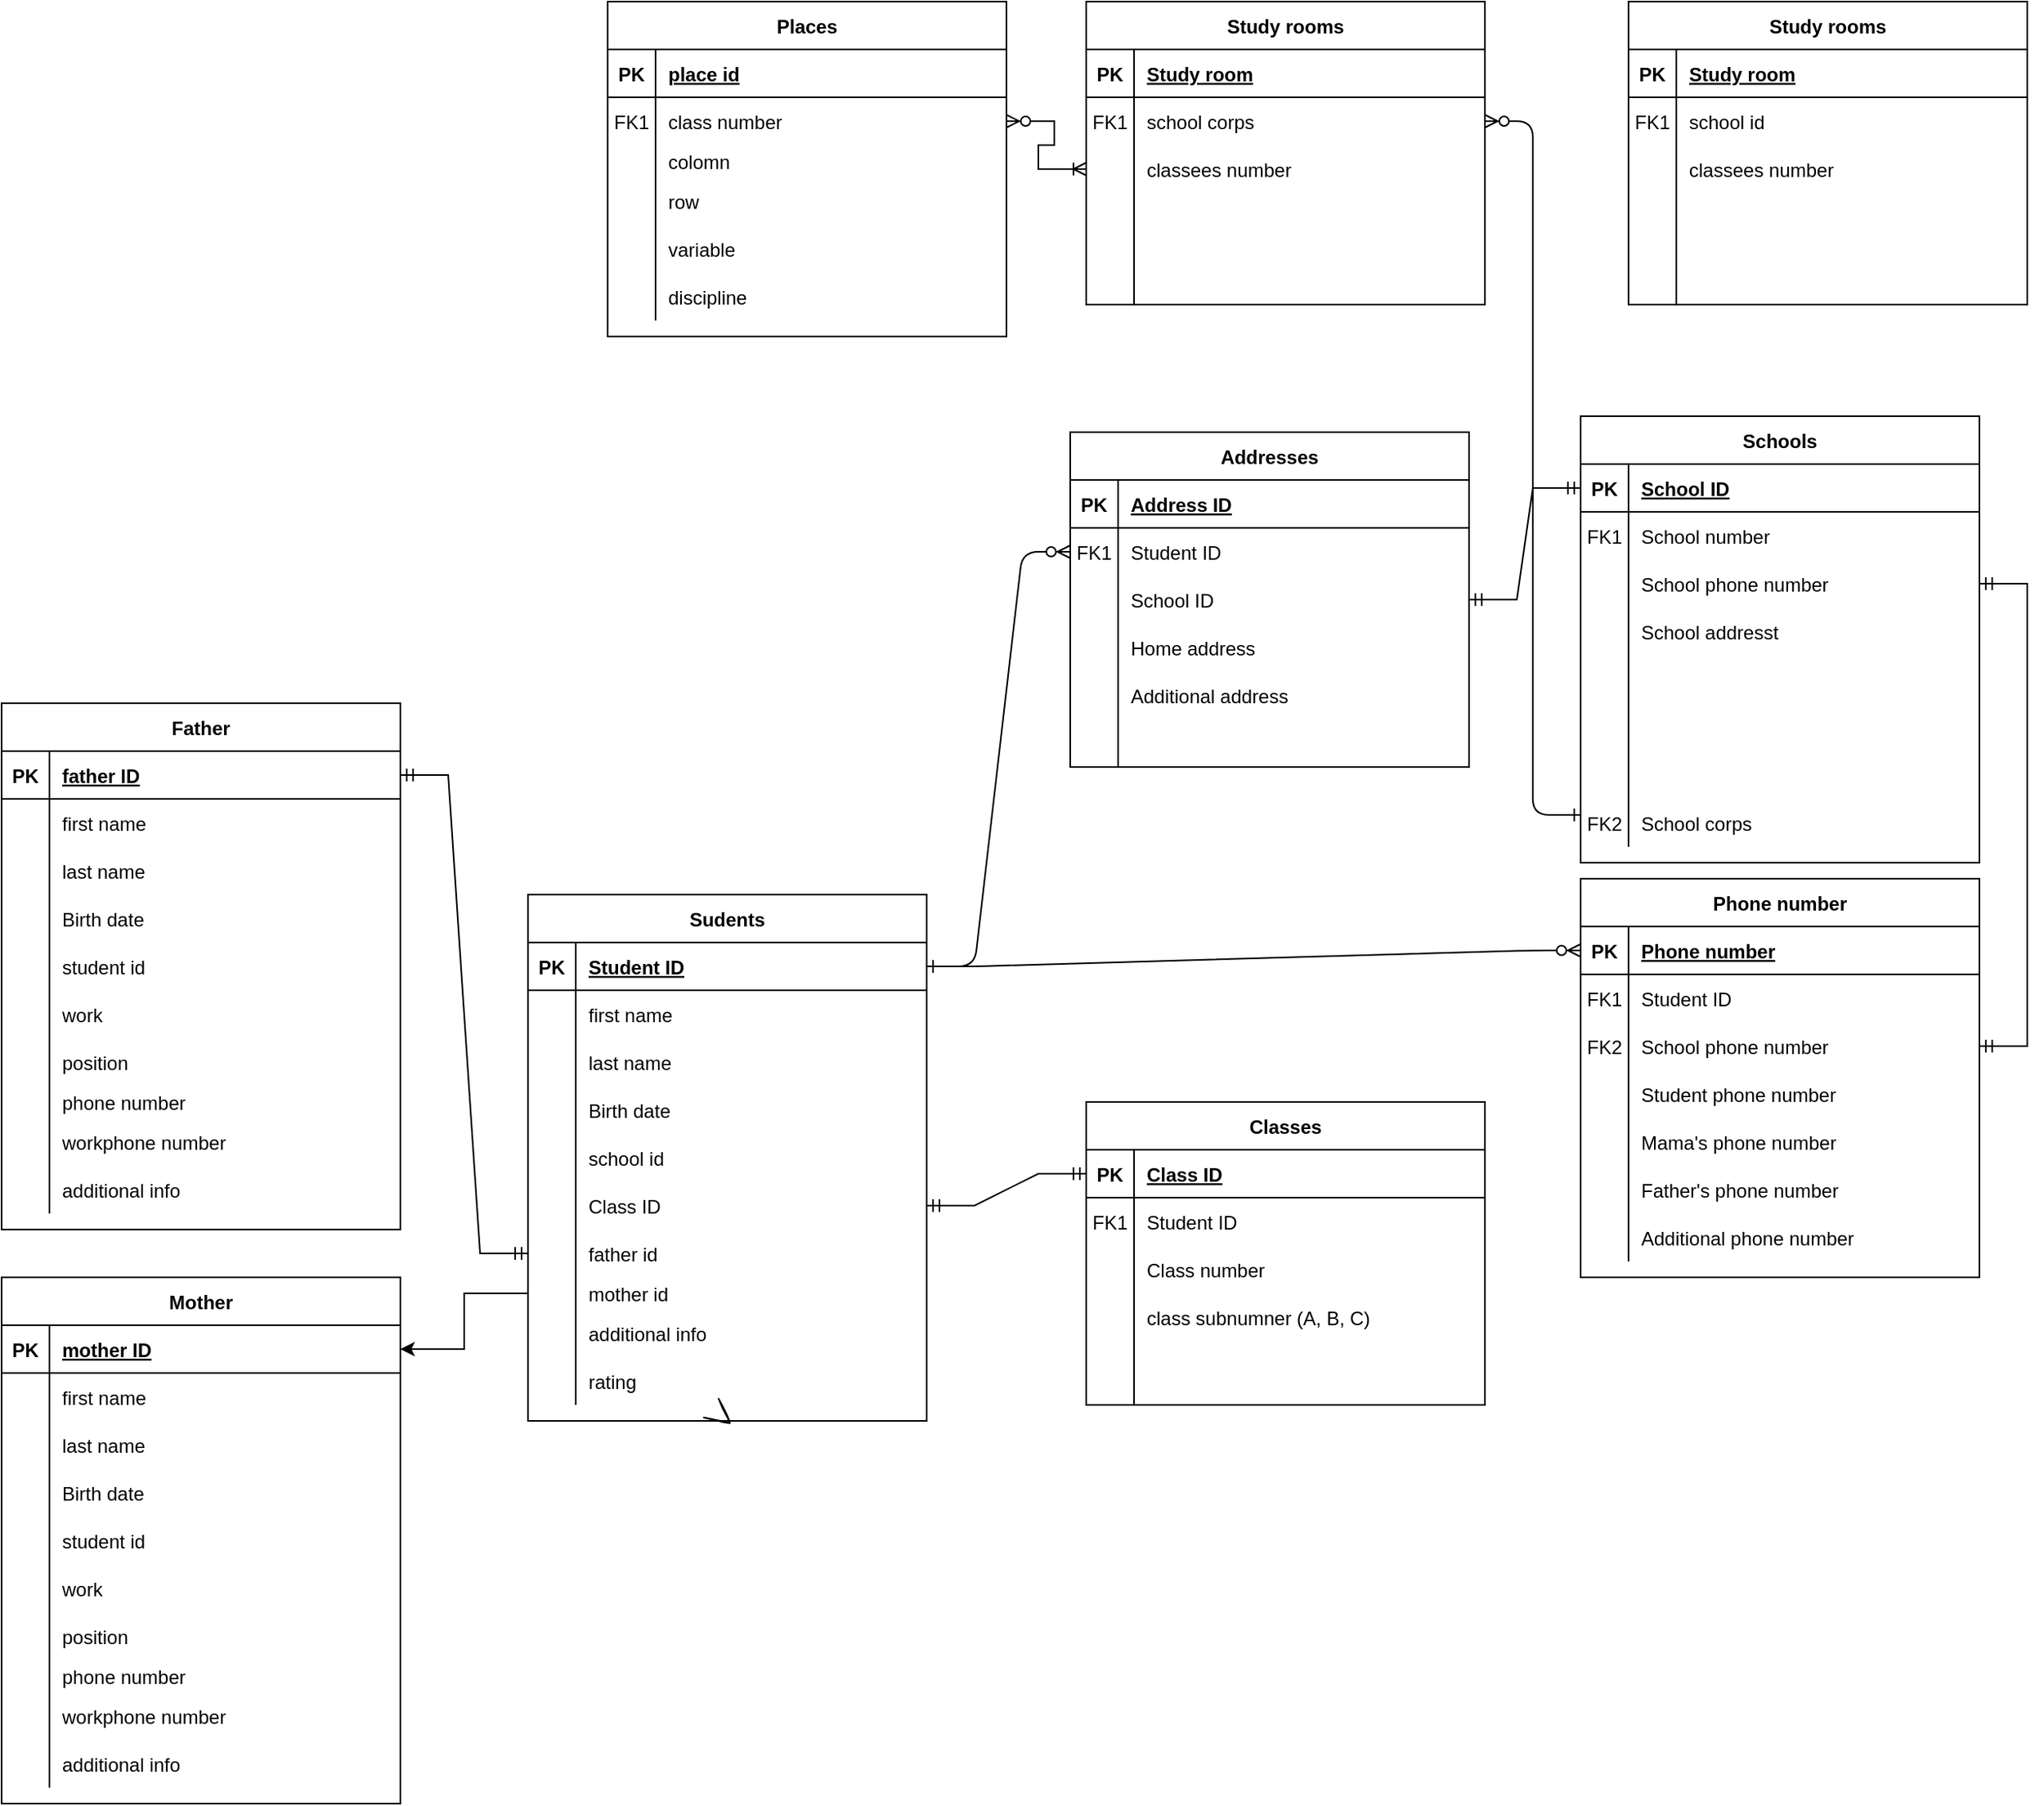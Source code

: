 <mxfile version="15.9.4" type="device"><diagram id="R2lEEEUBdFMjLlhIrx00" name="School logbook"><mxGraphModel dx="2134" dy="2269" grid="1" gridSize="10" guides="1" tooltips="1" connect="1" arrows="1" fold="1" page="1" pageScale="1" pageWidth="850" pageHeight="1100" math="0" shadow="0" extFonts="Permanent Marker^https://fonts.googleapis.com/css?family=Permanent+Marker"><root><mxCell id="0"/><mxCell id="1" parent="0"/><mxCell id="C-vyLk0tnHw3VtMMgP7b-1" value="" style="edgeStyle=entityRelationEdgeStyle;endArrow=ERzeroToMany;startArrow=ERone;endFill=1;startFill=0;exitX=0;exitY=0.333;exitDx=0;exitDy=0;entryX=1;entryY=0.5;entryDx=0;entryDy=0;exitPerimeter=0;" parent="1" source="ISJgZvjw5BiDphcLgtjD-288" target="C-vyLk0tnHw3VtMMgP7b-6" edge="1"><mxGeometry width="100" height="100" relative="1" as="geometry"><mxPoint x="340" y="720" as="sourcePoint"/><mxPoint x="440" y="620" as="targetPoint"/></mxGeometry></mxCell><mxCell id="C-vyLk0tnHw3VtMMgP7b-2" value="Study rooms" style="shape=table;startSize=30;container=1;collapsible=1;childLayout=tableLayout;fixedRows=1;rowLines=0;fontStyle=1;align=center;resizeLast=1;" parent="1" vertex="1"><mxGeometry x="470" y="-440" width="250" height="190" as="geometry"/></mxCell><mxCell id="C-vyLk0tnHw3VtMMgP7b-3" value="" style="shape=partialRectangle;collapsible=0;dropTarget=0;pointerEvents=0;fillColor=none;points=[[0,0.5],[1,0.5]];portConstraint=eastwest;top=0;left=0;right=0;bottom=1;" parent="C-vyLk0tnHw3VtMMgP7b-2" vertex="1"><mxGeometry y="30" width="250" height="30" as="geometry"/></mxCell><mxCell id="C-vyLk0tnHw3VtMMgP7b-4" value="PK" style="shape=partialRectangle;overflow=hidden;connectable=0;fillColor=none;top=0;left=0;bottom=0;right=0;fontStyle=1;" parent="C-vyLk0tnHw3VtMMgP7b-3" vertex="1"><mxGeometry width="30" height="30" as="geometry"><mxRectangle width="30" height="30" as="alternateBounds"/></mxGeometry></mxCell><mxCell id="C-vyLk0tnHw3VtMMgP7b-5" value="Study room" style="shape=partialRectangle;overflow=hidden;connectable=0;fillColor=none;top=0;left=0;bottom=0;right=0;align=left;spacingLeft=6;fontStyle=5;" parent="C-vyLk0tnHw3VtMMgP7b-3" vertex="1"><mxGeometry x="30" width="220" height="30" as="geometry"><mxRectangle width="220" height="30" as="alternateBounds"/></mxGeometry></mxCell><mxCell id="C-vyLk0tnHw3VtMMgP7b-6" value="" style="shape=partialRectangle;collapsible=0;dropTarget=0;pointerEvents=0;fillColor=none;points=[[0,0.5],[1,0.5]];portConstraint=eastwest;top=0;left=0;right=0;bottom=0;" parent="C-vyLk0tnHw3VtMMgP7b-2" vertex="1"><mxGeometry y="60" width="250" height="30" as="geometry"/></mxCell><mxCell id="C-vyLk0tnHw3VtMMgP7b-7" value="FK1" style="shape=partialRectangle;overflow=hidden;connectable=0;fillColor=none;top=0;left=0;bottom=0;right=0;" parent="C-vyLk0tnHw3VtMMgP7b-6" vertex="1"><mxGeometry width="30" height="30" as="geometry"><mxRectangle width="30" height="30" as="alternateBounds"/></mxGeometry></mxCell><mxCell id="C-vyLk0tnHw3VtMMgP7b-8" value="school corps" style="shape=partialRectangle;overflow=hidden;connectable=0;fillColor=none;top=0;left=0;bottom=0;right=0;align=left;spacingLeft=6;" parent="C-vyLk0tnHw3VtMMgP7b-6" vertex="1"><mxGeometry x="30" width="220" height="30" as="geometry"><mxRectangle width="220" height="30" as="alternateBounds"/></mxGeometry></mxCell><mxCell id="C-vyLk0tnHw3VtMMgP7b-9" value="" style="shape=partialRectangle;collapsible=0;dropTarget=0;pointerEvents=0;fillColor=none;points=[[0,0.5],[1,0.5]];portConstraint=eastwest;top=0;left=0;right=0;bottom=0;" parent="C-vyLk0tnHw3VtMMgP7b-2" vertex="1"><mxGeometry y="90" width="250" height="30" as="geometry"/></mxCell><mxCell id="C-vyLk0tnHw3VtMMgP7b-10" value="" style="shape=partialRectangle;overflow=hidden;connectable=0;fillColor=none;top=0;left=0;bottom=0;right=0;" parent="C-vyLk0tnHw3VtMMgP7b-9" vertex="1"><mxGeometry width="30" height="30" as="geometry"><mxRectangle width="30" height="30" as="alternateBounds"/></mxGeometry></mxCell><mxCell id="C-vyLk0tnHw3VtMMgP7b-11" value="classees number" style="shape=partialRectangle;overflow=hidden;connectable=0;fillColor=none;top=0;left=0;bottom=0;right=0;align=left;spacingLeft=6;" parent="C-vyLk0tnHw3VtMMgP7b-9" vertex="1"><mxGeometry x="30" width="220" height="30" as="geometry"><mxRectangle width="220" height="30" as="alternateBounds"/></mxGeometry></mxCell><mxCell id="0Qy4ORs9hCOsiT0gU9iz-33" value="" style="shape=partialRectangle;collapsible=0;dropTarget=0;pointerEvents=0;fillColor=none;points=[[0,0.5],[1,0.5]];portConstraint=eastwest;top=0;left=0;right=0;bottom=0;" parent="C-vyLk0tnHw3VtMMgP7b-2" vertex="1"><mxGeometry y="120" width="250" height="30" as="geometry"/></mxCell><mxCell id="0Qy4ORs9hCOsiT0gU9iz-34" value="" style="shape=partialRectangle;overflow=hidden;connectable=0;fillColor=none;top=0;left=0;bottom=0;right=0;" parent="0Qy4ORs9hCOsiT0gU9iz-33" vertex="1"><mxGeometry width="30" height="30" as="geometry"><mxRectangle width="30" height="30" as="alternateBounds"/></mxGeometry></mxCell><mxCell id="0Qy4ORs9hCOsiT0gU9iz-35" value="" style="shape=partialRectangle;overflow=hidden;connectable=0;fillColor=none;top=0;left=0;bottom=0;right=0;align=left;spacingLeft=6;" parent="0Qy4ORs9hCOsiT0gU9iz-33" vertex="1"><mxGeometry x="30" width="220" height="30" as="geometry"><mxRectangle width="220" height="30" as="alternateBounds"/></mxGeometry></mxCell><mxCell id="0Qy4ORs9hCOsiT0gU9iz-27" value="" style="shape=partialRectangle;collapsible=0;dropTarget=0;pointerEvents=0;fillColor=none;points=[[0,0.5],[1,0.5]];portConstraint=eastwest;top=0;left=0;right=0;bottom=0;" parent="C-vyLk0tnHw3VtMMgP7b-2" vertex="1"><mxGeometry y="150" width="250" height="20" as="geometry"/></mxCell><mxCell id="0Qy4ORs9hCOsiT0gU9iz-28" value="" style="shape=partialRectangle;overflow=hidden;connectable=0;fillColor=none;top=0;left=0;bottom=0;right=0;" parent="0Qy4ORs9hCOsiT0gU9iz-27" vertex="1"><mxGeometry width="30" height="20" as="geometry"><mxRectangle width="30" height="20" as="alternateBounds"/></mxGeometry></mxCell><mxCell id="0Qy4ORs9hCOsiT0gU9iz-29" value="" style="shape=partialRectangle;overflow=hidden;connectable=0;fillColor=none;top=0;left=0;bottom=0;right=0;align=left;spacingLeft=6;" parent="0Qy4ORs9hCOsiT0gU9iz-27" vertex="1"><mxGeometry x="30" width="220" height="20" as="geometry"><mxRectangle width="220" height="20" as="alternateBounds"/></mxGeometry></mxCell><mxCell id="0Qy4ORs9hCOsiT0gU9iz-30" value="" style="shape=partialRectangle;collapsible=0;dropTarget=0;pointerEvents=0;fillColor=none;points=[[0,0.5],[1,0.5]];portConstraint=eastwest;top=0;left=0;right=0;bottom=0;" parent="C-vyLk0tnHw3VtMMgP7b-2" vertex="1"><mxGeometry y="170" width="250" height="20" as="geometry"/></mxCell><mxCell id="0Qy4ORs9hCOsiT0gU9iz-31" value="" style="shape=partialRectangle;overflow=hidden;connectable=0;fillColor=none;top=0;left=0;bottom=0;right=0;" parent="0Qy4ORs9hCOsiT0gU9iz-30" vertex="1"><mxGeometry width="30" height="20" as="geometry"><mxRectangle width="30" height="20" as="alternateBounds"/></mxGeometry></mxCell><mxCell id="0Qy4ORs9hCOsiT0gU9iz-32" value="" style="shape=partialRectangle;overflow=hidden;connectable=0;fillColor=none;top=0;left=0;bottom=0;right=0;align=left;spacingLeft=6;" parent="0Qy4ORs9hCOsiT0gU9iz-30" vertex="1"><mxGeometry x="30" width="220" height="20" as="geometry"><mxRectangle width="220" height="20" as="alternateBounds"/></mxGeometry></mxCell><mxCell id="0Qy4ORs9hCOsiT0gU9iz-135" style="edgeStyle=none;curved=1;rounded=0;sketch=1;hachureGap=4;orthogonalLoop=1;jettySize=auto;html=1;exitX=0.5;exitY=1;exitDx=0;exitDy=0;fontFamily=Architects Daughter;fontSource=https%3A%2F%2Ffonts.googleapis.com%2Fcss%3Ffamily%3DArchitects%2BDaughter;fontSize=16;endArrow=open;startSize=14;endSize=14;sourcePerimeterSpacing=8;targetPerimeterSpacing=8;" parent="1" source="C-vyLk0tnHw3VtMMgP7b-23" edge="1"><mxGeometry relative="1" as="geometry"><mxPoint x="247.526" y="452.0" as="targetPoint"/></mxGeometry></mxCell><mxCell id="C-vyLk0tnHw3VtMMgP7b-23" value="Sudents" style="shape=table;startSize=30;container=1;collapsible=1;childLayout=tableLayout;fixedRows=1;rowLines=0;fontStyle=1;align=center;resizeLast=1;" parent="1" vertex="1"><mxGeometry x="120" y="120" width="250" height="330" as="geometry"/></mxCell><mxCell id="C-vyLk0tnHw3VtMMgP7b-24" value="" style="shape=partialRectangle;collapsible=0;dropTarget=0;pointerEvents=0;fillColor=none;points=[[0,0.5],[1,0.5]];portConstraint=eastwest;top=0;left=0;right=0;bottom=1;" parent="C-vyLk0tnHw3VtMMgP7b-23" vertex="1"><mxGeometry y="30" width="250" height="30" as="geometry"/></mxCell><mxCell id="C-vyLk0tnHw3VtMMgP7b-25" value="PK" style="shape=partialRectangle;overflow=hidden;connectable=0;fillColor=none;top=0;left=0;bottom=0;right=0;fontStyle=1;" parent="C-vyLk0tnHw3VtMMgP7b-24" vertex="1"><mxGeometry width="30" height="30" as="geometry"><mxRectangle width="30" height="30" as="alternateBounds"/></mxGeometry></mxCell><mxCell id="C-vyLk0tnHw3VtMMgP7b-26" value="Student ID" style="shape=partialRectangle;overflow=hidden;connectable=0;fillColor=none;top=0;left=0;bottom=0;right=0;align=left;spacingLeft=6;fontStyle=5;" parent="C-vyLk0tnHw3VtMMgP7b-24" vertex="1"><mxGeometry x="30" width="220" height="30" as="geometry"><mxRectangle width="220" height="30" as="alternateBounds"/></mxGeometry></mxCell><mxCell id="C-vyLk0tnHw3VtMMgP7b-27" value="" style="shape=partialRectangle;collapsible=0;dropTarget=0;pointerEvents=0;fillColor=none;points=[[0,0.5],[1,0.5]];portConstraint=eastwest;top=0;left=0;right=0;bottom=0;" parent="C-vyLk0tnHw3VtMMgP7b-23" vertex="1"><mxGeometry y="60" width="250" height="30" as="geometry"/></mxCell><mxCell id="C-vyLk0tnHw3VtMMgP7b-28" value="" style="shape=partialRectangle;overflow=hidden;connectable=0;fillColor=none;top=0;left=0;bottom=0;right=0;" parent="C-vyLk0tnHw3VtMMgP7b-27" vertex="1"><mxGeometry width="30" height="30" as="geometry"><mxRectangle width="30" height="30" as="alternateBounds"/></mxGeometry></mxCell><mxCell id="C-vyLk0tnHw3VtMMgP7b-29" value="first name" style="shape=partialRectangle;overflow=hidden;connectable=0;fillColor=none;top=0;left=0;bottom=0;right=0;align=left;spacingLeft=6;" parent="C-vyLk0tnHw3VtMMgP7b-27" vertex="1"><mxGeometry x="30" width="220" height="30" as="geometry"><mxRectangle width="220" height="30" as="alternateBounds"/></mxGeometry></mxCell><mxCell id="ISJgZvjw5BiDphcLgtjD-137" value="" style="shape=partialRectangle;collapsible=0;dropTarget=0;pointerEvents=0;fillColor=none;points=[[0,0.5],[1,0.5]];portConstraint=eastwest;top=0;left=0;right=0;bottom=0;" parent="C-vyLk0tnHw3VtMMgP7b-23" vertex="1"><mxGeometry y="90" width="250" height="30" as="geometry"/></mxCell><mxCell id="ISJgZvjw5BiDphcLgtjD-138" value="" style="shape=partialRectangle;overflow=hidden;connectable=0;fillColor=none;top=0;left=0;bottom=0;right=0;" parent="ISJgZvjw5BiDphcLgtjD-137" vertex="1"><mxGeometry width="30" height="30" as="geometry"><mxRectangle width="30" height="30" as="alternateBounds"/></mxGeometry></mxCell><mxCell id="ISJgZvjw5BiDphcLgtjD-139" value="last name" style="shape=partialRectangle;overflow=hidden;connectable=0;fillColor=none;top=0;left=0;bottom=0;right=0;align=left;spacingLeft=6;" parent="ISJgZvjw5BiDphcLgtjD-137" vertex="1"><mxGeometry x="30" width="220" height="30" as="geometry"><mxRectangle width="220" height="30" as="alternateBounds"/></mxGeometry></mxCell><mxCell id="0Qy4ORs9hCOsiT0gU9iz-9" value="" style="shape=partialRectangle;collapsible=0;dropTarget=0;pointerEvents=0;fillColor=none;points=[[0,0.5],[1,0.5]];portConstraint=eastwest;top=0;left=0;right=0;bottom=0;" parent="C-vyLk0tnHw3VtMMgP7b-23" vertex="1"><mxGeometry y="120" width="250" height="30" as="geometry"/></mxCell><mxCell id="0Qy4ORs9hCOsiT0gU9iz-10" value="" style="shape=partialRectangle;overflow=hidden;connectable=0;fillColor=none;top=0;left=0;bottom=0;right=0;" parent="0Qy4ORs9hCOsiT0gU9iz-9" vertex="1"><mxGeometry width="30" height="30" as="geometry"><mxRectangle width="30" height="30" as="alternateBounds"/></mxGeometry></mxCell><mxCell id="0Qy4ORs9hCOsiT0gU9iz-11" value="Birth date" style="shape=partialRectangle;overflow=hidden;connectable=0;fillColor=none;top=0;left=0;bottom=0;right=0;align=left;spacingLeft=6;" parent="0Qy4ORs9hCOsiT0gU9iz-9" vertex="1"><mxGeometry x="30" width="220" height="30" as="geometry"><mxRectangle width="220" height="30" as="alternateBounds"/></mxGeometry></mxCell><mxCell id="0Qy4ORs9hCOsiT0gU9iz-12" value="" style="shape=partialRectangle;collapsible=0;dropTarget=0;pointerEvents=0;fillColor=none;points=[[0,0.5],[1,0.5]];portConstraint=eastwest;top=0;left=0;right=0;bottom=0;" parent="C-vyLk0tnHw3VtMMgP7b-23" vertex="1"><mxGeometry y="150" width="250" height="30" as="geometry"/></mxCell><mxCell id="0Qy4ORs9hCOsiT0gU9iz-13" value="" style="shape=partialRectangle;overflow=hidden;connectable=0;fillColor=none;top=0;left=0;bottom=0;right=0;" parent="0Qy4ORs9hCOsiT0gU9iz-12" vertex="1"><mxGeometry width="30" height="30" as="geometry"><mxRectangle width="30" height="30" as="alternateBounds"/></mxGeometry></mxCell><mxCell id="0Qy4ORs9hCOsiT0gU9iz-14" value="school id" style="shape=partialRectangle;overflow=hidden;connectable=0;fillColor=none;top=0;left=0;bottom=0;right=0;align=left;spacingLeft=6;" parent="0Qy4ORs9hCOsiT0gU9iz-12" vertex="1"><mxGeometry x="30" width="220" height="30" as="geometry"><mxRectangle width="220" height="30" as="alternateBounds"/></mxGeometry></mxCell><mxCell id="0Qy4ORs9hCOsiT0gU9iz-15" value="" style="shape=partialRectangle;collapsible=0;dropTarget=0;pointerEvents=0;fillColor=none;points=[[0,0.5],[1,0.5]];portConstraint=eastwest;top=0;left=0;right=0;bottom=0;" parent="C-vyLk0tnHw3VtMMgP7b-23" vertex="1"><mxGeometry y="180" width="250" height="30" as="geometry"/></mxCell><mxCell id="0Qy4ORs9hCOsiT0gU9iz-16" value="" style="shape=partialRectangle;overflow=hidden;connectable=0;fillColor=none;top=0;left=0;bottom=0;right=0;" parent="0Qy4ORs9hCOsiT0gU9iz-15" vertex="1"><mxGeometry width="30" height="30" as="geometry"><mxRectangle width="30" height="30" as="alternateBounds"/></mxGeometry></mxCell><mxCell id="0Qy4ORs9hCOsiT0gU9iz-17" value="Class ID" style="shape=partialRectangle;overflow=hidden;connectable=0;fillColor=none;top=0;left=0;bottom=0;right=0;align=left;spacingLeft=6;" parent="0Qy4ORs9hCOsiT0gU9iz-15" vertex="1"><mxGeometry x="30" width="220" height="30" as="geometry"><mxRectangle width="220" height="30" as="alternateBounds"/></mxGeometry></mxCell><mxCell id="0Qy4ORs9hCOsiT0gU9iz-18" value="" style="shape=partialRectangle;collapsible=0;dropTarget=0;pointerEvents=0;fillColor=none;points=[[0,0.5],[1,0.5]];portConstraint=eastwest;top=0;left=0;right=0;bottom=0;" parent="C-vyLk0tnHw3VtMMgP7b-23" vertex="1"><mxGeometry y="210" width="250" height="30" as="geometry"/></mxCell><mxCell id="0Qy4ORs9hCOsiT0gU9iz-19" value="" style="shape=partialRectangle;overflow=hidden;connectable=0;fillColor=none;top=0;left=0;bottom=0;right=0;" parent="0Qy4ORs9hCOsiT0gU9iz-18" vertex="1"><mxGeometry width="30" height="30" as="geometry"><mxRectangle width="30" height="30" as="alternateBounds"/></mxGeometry></mxCell><mxCell id="0Qy4ORs9hCOsiT0gU9iz-20" value="father id" style="shape=partialRectangle;overflow=hidden;connectable=0;fillColor=none;top=0;left=0;bottom=0;right=0;align=left;spacingLeft=6;" parent="0Qy4ORs9hCOsiT0gU9iz-18" vertex="1"><mxGeometry x="30" width="220" height="30" as="geometry"><mxRectangle width="220" height="30" as="alternateBounds"/></mxGeometry></mxCell><mxCell id="0Qy4ORs9hCOsiT0gU9iz-21" value="" style="shape=partialRectangle;collapsible=0;dropTarget=0;pointerEvents=0;fillColor=none;points=[[0,0.5],[1,0.5]];portConstraint=eastwest;top=0;left=0;right=0;bottom=0;" parent="C-vyLk0tnHw3VtMMgP7b-23" vertex="1"><mxGeometry y="240" width="250" height="20" as="geometry"/></mxCell><mxCell id="0Qy4ORs9hCOsiT0gU9iz-22" value="" style="shape=partialRectangle;overflow=hidden;connectable=0;fillColor=none;top=0;left=0;bottom=0;right=0;" parent="0Qy4ORs9hCOsiT0gU9iz-21" vertex="1"><mxGeometry width="30" height="20" as="geometry"><mxRectangle width="30" height="20" as="alternateBounds"/></mxGeometry></mxCell><mxCell id="0Qy4ORs9hCOsiT0gU9iz-23" value="mother id" style="shape=partialRectangle;overflow=hidden;connectable=0;fillColor=none;top=0;left=0;bottom=0;right=0;align=left;spacingLeft=6;" parent="0Qy4ORs9hCOsiT0gU9iz-21" vertex="1"><mxGeometry x="30" width="220" height="20" as="geometry"><mxRectangle width="220" height="20" as="alternateBounds"/></mxGeometry></mxCell><mxCell id="0Qy4ORs9hCOsiT0gU9iz-24" value="" style="shape=partialRectangle;collapsible=0;dropTarget=0;pointerEvents=0;fillColor=none;points=[[0,0.5],[1,0.5]];portConstraint=eastwest;top=0;left=0;right=0;bottom=0;" parent="C-vyLk0tnHw3VtMMgP7b-23" vertex="1"><mxGeometry y="260" width="250" height="30" as="geometry"/></mxCell><mxCell id="0Qy4ORs9hCOsiT0gU9iz-25" value="" style="shape=partialRectangle;overflow=hidden;connectable=0;fillColor=none;top=0;left=0;bottom=0;right=0;" parent="0Qy4ORs9hCOsiT0gU9iz-24" vertex="1"><mxGeometry width="30" height="30" as="geometry"><mxRectangle width="30" height="30" as="alternateBounds"/></mxGeometry></mxCell><mxCell id="0Qy4ORs9hCOsiT0gU9iz-26" value="" style="shape=partialRectangle;overflow=hidden;connectable=0;fillColor=none;top=0;left=0;bottom=0;right=0;align=left;spacingLeft=6;" parent="0Qy4ORs9hCOsiT0gU9iz-24" vertex="1"><mxGeometry x="30" width="220" height="30" as="geometry"><mxRectangle width="220" height="30" as="alternateBounds"/></mxGeometry></mxCell><mxCell id="0Qy4ORs9hCOsiT0gU9iz-82" value="" style="shape=partialRectangle;collapsible=0;dropTarget=0;pointerEvents=0;fillColor=none;points=[[0,0.5],[1,0.5]];portConstraint=eastwest;top=0;left=0;right=0;bottom=0;" parent="C-vyLk0tnHw3VtMMgP7b-23" vertex="1"><mxGeometry y="290" width="250" height="30" as="geometry"/></mxCell><mxCell id="0Qy4ORs9hCOsiT0gU9iz-83" value="" style="shape=partialRectangle;overflow=hidden;connectable=0;fillColor=none;top=0;left=0;bottom=0;right=0;" parent="0Qy4ORs9hCOsiT0gU9iz-82" vertex="1"><mxGeometry width="30" height="30" as="geometry"><mxRectangle width="30" height="30" as="alternateBounds"/></mxGeometry></mxCell><mxCell id="0Qy4ORs9hCOsiT0gU9iz-84" value="rating" style="shape=partialRectangle;overflow=hidden;connectable=0;fillColor=none;top=0;left=0;bottom=0;right=0;align=left;spacingLeft=6;" parent="0Qy4ORs9hCOsiT0gU9iz-82" vertex="1"><mxGeometry x="30" width="220" height="30" as="geometry"><mxRectangle width="220" height="30" as="alternateBounds"/></mxGeometry></mxCell><mxCell id="0Qy4ORs9hCOsiT0gU9iz-36" value="Addresses" style="shape=table;startSize=30;container=1;collapsible=1;childLayout=tableLayout;fixedRows=1;rowLines=0;fontStyle=1;align=center;resizeLast=1;" parent="1" vertex="1"><mxGeometry x="460" y="-170" width="250" height="210" as="geometry"/></mxCell><mxCell id="0Qy4ORs9hCOsiT0gU9iz-37" value="" style="shape=partialRectangle;collapsible=0;dropTarget=0;pointerEvents=0;fillColor=none;points=[[0,0.5],[1,0.5]];portConstraint=eastwest;top=0;left=0;right=0;bottom=1;" parent="0Qy4ORs9hCOsiT0gU9iz-36" vertex="1"><mxGeometry y="30" width="250" height="30" as="geometry"/></mxCell><mxCell id="0Qy4ORs9hCOsiT0gU9iz-38" value="PK" style="shape=partialRectangle;overflow=hidden;connectable=0;fillColor=none;top=0;left=0;bottom=0;right=0;fontStyle=1;" parent="0Qy4ORs9hCOsiT0gU9iz-37" vertex="1"><mxGeometry width="30" height="30" as="geometry"><mxRectangle width="30" height="30" as="alternateBounds"/></mxGeometry></mxCell><mxCell id="0Qy4ORs9hCOsiT0gU9iz-39" value="Address ID" style="shape=partialRectangle;overflow=hidden;connectable=0;fillColor=none;top=0;left=0;bottom=0;right=0;align=left;spacingLeft=6;fontStyle=5;" parent="0Qy4ORs9hCOsiT0gU9iz-37" vertex="1"><mxGeometry x="30" width="220" height="30" as="geometry"><mxRectangle width="220" height="30" as="alternateBounds"/></mxGeometry></mxCell><mxCell id="0Qy4ORs9hCOsiT0gU9iz-40" value="" style="shape=partialRectangle;collapsible=0;dropTarget=0;pointerEvents=0;fillColor=none;points=[[0,0.5],[1,0.5]];portConstraint=eastwest;top=0;left=0;right=0;bottom=0;" parent="0Qy4ORs9hCOsiT0gU9iz-36" vertex="1"><mxGeometry y="60" width="250" height="30" as="geometry"/></mxCell><mxCell id="0Qy4ORs9hCOsiT0gU9iz-41" value="FK1" style="shape=partialRectangle;overflow=hidden;connectable=0;fillColor=none;top=0;left=0;bottom=0;right=0;" parent="0Qy4ORs9hCOsiT0gU9iz-40" vertex="1"><mxGeometry width="30" height="30" as="geometry"><mxRectangle width="30" height="30" as="alternateBounds"/></mxGeometry></mxCell><mxCell id="0Qy4ORs9hCOsiT0gU9iz-42" value="Student ID" style="shape=partialRectangle;overflow=hidden;connectable=0;fillColor=none;top=0;left=0;bottom=0;right=0;align=left;spacingLeft=6;" parent="0Qy4ORs9hCOsiT0gU9iz-40" vertex="1"><mxGeometry x="30" width="220" height="30" as="geometry"><mxRectangle width="220" height="30" as="alternateBounds"/></mxGeometry></mxCell><mxCell id="0Qy4ORs9hCOsiT0gU9iz-43" value="" style="shape=partialRectangle;collapsible=0;dropTarget=0;pointerEvents=0;fillColor=none;points=[[0,0.5],[1,0.5]];portConstraint=eastwest;top=0;left=0;right=0;bottom=0;" parent="0Qy4ORs9hCOsiT0gU9iz-36" vertex="1"><mxGeometry y="90" width="250" height="30" as="geometry"/></mxCell><mxCell id="0Qy4ORs9hCOsiT0gU9iz-44" value="" style="shape=partialRectangle;overflow=hidden;connectable=0;fillColor=none;top=0;left=0;bottom=0;right=0;" parent="0Qy4ORs9hCOsiT0gU9iz-43" vertex="1"><mxGeometry width="30" height="30" as="geometry"><mxRectangle width="30" height="30" as="alternateBounds"/></mxGeometry></mxCell><mxCell id="0Qy4ORs9hCOsiT0gU9iz-45" value="School ID" style="shape=partialRectangle;overflow=hidden;connectable=0;fillColor=none;top=0;left=0;bottom=0;right=0;align=left;spacingLeft=6;" parent="0Qy4ORs9hCOsiT0gU9iz-43" vertex="1"><mxGeometry x="30" width="220" height="30" as="geometry"><mxRectangle width="220" height="30" as="alternateBounds"/></mxGeometry></mxCell><mxCell id="0Qy4ORs9hCOsiT0gU9iz-46" value="" style="shape=partialRectangle;collapsible=0;dropTarget=0;pointerEvents=0;fillColor=none;points=[[0,0.5],[1,0.5]];portConstraint=eastwest;top=0;left=0;right=0;bottom=0;" parent="0Qy4ORs9hCOsiT0gU9iz-36" vertex="1"><mxGeometry y="120" width="250" height="30" as="geometry"/></mxCell><mxCell id="0Qy4ORs9hCOsiT0gU9iz-47" value="" style="shape=partialRectangle;overflow=hidden;connectable=0;fillColor=none;top=0;left=0;bottom=0;right=0;" parent="0Qy4ORs9hCOsiT0gU9iz-46" vertex="1"><mxGeometry width="30" height="30" as="geometry"><mxRectangle width="30" height="30" as="alternateBounds"/></mxGeometry></mxCell><mxCell id="0Qy4ORs9hCOsiT0gU9iz-48" value="Home address" style="shape=partialRectangle;overflow=hidden;connectable=0;fillColor=none;top=0;left=0;bottom=0;right=0;align=left;spacingLeft=6;" parent="0Qy4ORs9hCOsiT0gU9iz-46" vertex="1"><mxGeometry x="30" width="220" height="30" as="geometry"><mxRectangle width="220" height="30" as="alternateBounds"/></mxGeometry></mxCell><mxCell id="0Qy4ORs9hCOsiT0gU9iz-49" value="" style="shape=partialRectangle;collapsible=0;dropTarget=0;pointerEvents=0;fillColor=none;points=[[0,0.5],[1,0.5]];portConstraint=eastwest;top=0;left=0;right=0;bottom=0;" parent="0Qy4ORs9hCOsiT0gU9iz-36" vertex="1"><mxGeometry y="150" width="250" height="30" as="geometry"/></mxCell><mxCell id="0Qy4ORs9hCOsiT0gU9iz-50" value="" style="shape=partialRectangle;overflow=hidden;connectable=0;fillColor=none;top=0;left=0;bottom=0;right=0;" parent="0Qy4ORs9hCOsiT0gU9iz-49" vertex="1"><mxGeometry width="30" height="30" as="geometry"><mxRectangle width="30" height="30" as="alternateBounds"/></mxGeometry></mxCell><mxCell id="0Qy4ORs9hCOsiT0gU9iz-51" value="Additional address" style="shape=partialRectangle;overflow=hidden;connectable=0;fillColor=none;top=0;left=0;bottom=0;right=0;align=left;spacingLeft=6;" parent="0Qy4ORs9hCOsiT0gU9iz-49" vertex="1"><mxGeometry x="30" width="220" height="30" as="geometry"><mxRectangle width="220" height="30" as="alternateBounds"/></mxGeometry></mxCell><mxCell id="0Qy4ORs9hCOsiT0gU9iz-52" value="" style="shape=partialRectangle;collapsible=0;dropTarget=0;pointerEvents=0;fillColor=none;points=[[0,0.5],[1,0.5]];portConstraint=eastwest;top=0;left=0;right=0;bottom=0;" parent="0Qy4ORs9hCOsiT0gU9iz-36" vertex="1"><mxGeometry y="180" width="250" height="30" as="geometry"/></mxCell><mxCell id="0Qy4ORs9hCOsiT0gU9iz-53" value="" style="shape=partialRectangle;overflow=hidden;connectable=0;fillColor=none;top=0;left=0;bottom=0;right=0;" parent="0Qy4ORs9hCOsiT0gU9iz-52" vertex="1"><mxGeometry width="30" height="30" as="geometry"><mxRectangle width="30" height="30" as="alternateBounds"/></mxGeometry></mxCell><mxCell id="0Qy4ORs9hCOsiT0gU9iz-54" value="" style="shape=partialRectangle;overflow=hidden;connectable=0;fillColor=none;top=0;left=0;bottom=0;right=0;align=left;spacingLeft=6;" parent="0Qy4ORs9hCOsiT0gU9iz-52" vertex="1"><mxGeometry x="30" width="220" height="30" as="geometry"><mxRectangle width="220" height="30" as="alternateBounds"/></mxGeometry></mxCell><mxCell id="0Qy4ORs9hCOsiT0gU9iz-55" value="" style="edgeStyle=entityRelationEdgeStyle;endArrow=ERzeroToMany;startArrow=ERone;endFill=1;startFill=0;entryX=0;entryY=0.5;entryDx=0;entryDy=0;exitX=1;exitY=0.5;exitDx=0;exitDy=0;" parent="1" source="C-vyLk0tnHw3VtMMgP7b-24" target="0Qy4ORs9hCOsiT0gU9iz-40" edge="1"><mxGeometry width="100" height="100" relative="1" as="geometry"><mxPoint x="380" y="175" as="sourcePoint"/><mxPoint x="440" y="430" as="targetPoint"/></mxGeometry></mxCell><mxCell id="0Qy4ORs9hCOsiT0gU9iz-58" value="Phone number" style="shape=table;startSize=30;container=1;collapsible=1;childLayout=tableLayout;fixedRows=1;rowLines=0;fontStyle=1;align=center;resizeLast=1;" parent="1" vertex="1"><mxGeometry x="780" y="110" width="250" height="250" as="geometry"/></mxCell><mxCell id="0Qy4ORs9hCOsiT0gU9iz-59" value="" style="shape=partialRectangle;collapsible=0;dropTarget=0;pointerEvents=0;fillColor=none;points=[[0,0.5],[1,0.5]];portConstraint=eastwest;top=0;left=0;right=0;bottom=1;" parent="0Qy4ORs9hCOsiT0gU9iz-58" vertex="1"><mxGeometry y="30" width="250" height="30" as="geometry"/></mxCell><mxCell id="0Qy4ORs9hCOsiT0gU9iz-60" value="PK" style="shape=partialRectangle;overflow=hidden;connectable=0;fillColor=none;top=0;left=0;bottom=0;right=0;fontStyle=1;" parent="0Qy4ORs9hCOsiT0gU9iz-59" vertex="1"><mxGeometry width="30" height="30" as="geometry"><mxRectangle width="30" height="30" as="alternateBounds"/></mxGeometry></mxCell><mxCell id="0Qy4ORs9hCOsiT0gU9iz-61" value="Phone number" style="shape=partialRectangle;overflow=hidden;connectable=0;fillColor=none;top=0;left=0;bottom=0;right=0;align=left;spacingLeft=6;fontStyle=5;" parent="0Qy4ORs9hCOsiT0gU9iz-59" vertex="1"><mxGeometry x="30" width="220" height="30" as="geometry"><mxRectangle width="220" height="30" as="alternateBounds"/></mxGeometry></mxCell><mxCell id="0Qy4ORs9hCOsiT0gU9iz-62" value="" style="shape=partialRectangle;collapsible=0;dropTarget=0;pointerEvents=0;fillColor=none;points=[[0,0.5],[1,0.5]];portConstraint=eastwest;top=0;left=0;right=0;bottom=0;" parent="0Qy4ORs9hCOsiT0gU9iz-58" vertex="1"><mxGeometry y="60" width="250" height="30" as="geometry"/></mxCell><mxCell id="0Qy4ORs9hCOsiT0gU9iz-63" value="FK1" style="shape=partialRectangle;overflow=hidden;connectable=0;fillColor=none;top=0;left=0;bottom=0;right=0;" parent="0Qy4ORs9hCOsiT0gU9iz-62" vertex="1"><mxGeometry width="30" height="30" as="geometry"><mxRectangle width="30" height="30" as="alternateBounds"/></mxGeometry></mxCell><mxCell id="0Qy4ORs9hCOsiT0gU9iz-64" value="Student ID" style="shape=partialRectangle;overflow=hidden;connectable=0;fillColor=none;top=0;left=0;bottom=0;right=0;align=left;spacingLeft=6;" parent="0Qy4ORs9hCOsiT0gU9iz-62" vertex="1"><mxGeometry x="30" width="220" height="30" as="geometry"><mxRectangle width="220" height="30" as="alternateBounds"/></mxGeometry></mxCell><mxCell id="0Qy4ORs9hCOsiT0gU9iz-65" value="" style="shape=partialRectangle;collapsible=0;dropTarget=0;pointerEvents=0;fillColor=none;points=[[0,0.5],[1,0.5]];portConstraint=eastwest;top=0;left=0;right=0;bottom=0;" parent="0Qy4ORs9hCOsiT0gU9iz-58" vertex="1"><mxGeometry y="90" width="250" height="30" as="geometry"/></mxCell><mxCell id="0Qy4ORs9hCOsiT0gU9iz-66" value="FK2" style="shape=partialRectangle;overflow=hidden;connectable=0;fillColor=none;top=0;left=0;bottom=0;right=0;" parent="0Qy4ORs9hCOsiT0gU9iz-65" vertex="1"><mxGeometry width="30" height="30" as="geometry"><mxRectangle width="30" height="30" as="alternateBounds"/></mxGeometry></mxCell><mxCell id="0Qy4ORs9hCOsiT0gU9iz-67" value="School phone number" style="shape=partialRectangle;overflow=hidden;connectable=0;fillColor=none;top=0;left=0;bottom=0;right=0;align=left;spacingLeft=6;" parent="0Qy4ORs9hCOsiT0gU9iz-65" vertex="1"><mxGeometry x="30" width="220" height="30" as="geometry"><mxRectangle width="220" height="30" as="alternateBounds"/></mxGeometry></mxCell><mxCell id="0Qy4ORs9hCOsiT0gU9iz-68" value="" style="shape=partialRectangle;collapsible=0;dropTarget=0;pointerEvents=0;fillColor=none;points=[[0,0.5],[1,0.5]];portConstraint=eastwest;top=0;left=0;right=0;bottom=0;" parent="0Qy4ORs9hCOsiT0gU9iz-58" vertex="1"><mxGeometry y="120" width="250" height="30" as="geometry"/></mxCell><mxCell id="0Qy4ORs9hCOsiT0gU9iz-69" value="" style="shape=partialRectangle;overflow=hidden;connectable=0;fillColor=none;top=0;left=0;bottom=0;right=0;" parent="0Qy4ORs9hCOsiT0gU9iz-68" vertex="1"><mxGeometry width="30" height="30" as="geometry"><mxRectangle width="30" height="30" as="alternateBounds"/></mxGeometry></mxCell><mxCell id="0Qy4ORs9hCOsiT0gU9iz-70" value="Student phone number" style="shape=partialRectangle;overflow=hidden;connectable=0;fillColor=none;top=0;left=0;bottom=0;right=0;align=left;spacingLeft=6;" parent="0Qy4ORs9hCOsiT0gU9iz-68" vertex="1"><mxGeometry x="30" width="220" height="30" as="geometry"><mxRectangle width="220" height="30" as="alternateBounds"/></mxGeometry></mxCell><mxCell id="0Qy4ORs9hCOsiT0gU9iz-71" value="" style="shape=partialRectangle;collapsible=0;dropTarget=0;pointerEvents=0;fillColor=none;points=[[0,0.5],[1,0.5]];portConstraint=eastwest;top=0;left=0;right=0;bottom=0;" parent="0Qy4ORs9hCOsiT0gU9iz-58" vertex="1"><mxGeometry y="150" width="250" height="30" as="geometry"/></mxCell><mxCell id="0Qy4ORs9hCOsiT0gU9iz-72" value="" style="shape=partialRectangle;overflow=hidden;connectable=0;fillColor=none;top=0;left=0;bottom=0;right=0;" parent="0Qy4ORs9hCOsiT0gU9iz-71" vertex="1"><mxGeometry width="30" height="30" as="geometry"><mxRectangle width="30" height="30" as="alternateBounds"/></mxGeometry></mxCell><mxCell id="0Qy4ORs9hCOsiT0gU9iz-73" value="Mama's phone number" style="shape=partialRectangle;overflow=hidden;connectable=0;fillColor=none;top=0;left=0;bottom=0;right=0;align=left;spacingLeft=6;" parent="0Qy4ORs9hCOsiT0gU9iz-71" vertex="1"><mxGeometry x="30" width="220" height="30" as="geometry"><mxRectangle width="220" height="30" as="alternateBounds"/></mxGeometry></mxCell><mxCell id="0Qy4ORs9hCOsiT0gU9iz-74" value="" style="shape=partialRectangle;collapsible=0;dropTarget=0;pointerEvents=0;fillColor=none;points=[[0,0.5],[1,0.5]];portConstraint=eastwest;top=0;left=0;right=0;bottom=0;" parent="0Qy4ORs9hCOsiT0gU9iz-58" vertex="1"><mxGeometry y="180" width="250" height="30" as="geometry"/></mxCell><mxCell id="0Qy4ORs9hCOsiT0gU9iz-75" value="" style="shape=partialRectangle;overflow=hidden;connectable=0;fillColor=none;top=0;left=0;bottom=0;right=0;" parent="0Qy4ORs9hCOsiT0gU9iz-74" vertex="1"><mxGeometry width="30" height="30" as="geometry"><mxRectangle width="30" height="30" as="alternateBounds"/></mxGeometry></mxCell><mxCell id="0Qy4ORs9hCOsiT0gU9iz-76" value="Father's phone number" style="shape=partialRectangle;overflow=hidden;connectable=0;fillColor=none;top=0;left=0;bottom=0;right=0;align=left;spacingLeft=6;" parent="0Qy4ORs9hCOsiT0gU9iz-74" vertex="1"><mxGeometry x="30" width="220" height="30" as="geometry"><mxRectangle width="220" height="30" as="alternateBounds"/></mxGeometry></mxCell><mxCell id="0Qy4ORs9hCOsiT0gU9iz-79" value="" style="shape=partialRectangle;collapsible=0;dropTarget=0;pointerEvents=0;fillColor=none;points=[[0,0.5],[1,0.5]];portConstraint=eastwest;top=0;left=0;right=0;bottom=0;" parent="0Qy4ORs9hCOsiT0gU9iz-58" vertex="1"><mxGeometry y="210" width="250" height="30" as="geometry"/></mxCell><mxCell id="0Qy4ORs9hCOsiT0gU9iz-80" value="" style="shape=partialRectangle;overflow=hidden;connectable=0;fillColor=none;top=0;left=0;bottom=0;right=0;" parent="0Qy4ORs9hCOsiT0gU9iz-79" vertex="1"><mxGeometry width="30" height="30" as="geometry"><mxRectangle width="30" height="30" as="alternateBounds"/></mxGeometry></mxCell><mxCell id="0Qy4ORs9hCOsiT0gU9iz-81" value="Additional phone number" style="shape=partialRectangle;overflow=hidden;connectable=0;fillColor=none;top=0;left=0;bottom=0;right=0;align=left;spacingLeft=6;" parent="0Qy4ORs9hCOsiT0gU9iz-79" vertex="1"><mxGeometry x="30" width="220" height="30" as="geometry"><mxRectangle width="220" height="30" as="alternateBounds"/></mxGeometry></mxCell><mxCell id="0Qy4ORs9hCOsiT0gU9iz-77" value="" style="edgeStyle=entityRelationEdgeStyle;endArrow=ERzeroToMany;startArrow=ERone;endFill=1;startFill=0;entryX=0;entryY=0.5;entryDx=0;entryDy=0;exitX=1;exitY=0.5;exitDx=0;exitDy=0;" parent="1" source="C-vyLk0tnHw3VtMMgP7b-24" target="0Qy4ORs9hCOsiT0gU9iz-59" edge="1"><mxGeometry width="100" height="100" relative="1" as="geometry"><mxPoint x="660" y="190" as="sourcePoint"/><mxPoint x="720" y="485" as="targetPoint"/></mxGeometry></mxCell><mxCell id="0Qy4ORs9hCOsiT0gU9iz-78" value="additional info" style="shape=partialRectangle;overflow=hidden;connectable=0;fillColor=none;top=0;left=0;bottom=0;right=0;align=left;spacingLeft=6;" parent="1" vertex="1"><mxGeometry x="150" y="380" width="220" height="30" as="geometry"><mxRectangle width="220" height="30" as="alternateBounds"/></mxGeometry></mxCell><mxCell id="0Qy4ORs9hCOsiT0gU9iz-86" value="Places" style="shape=table;startSize=30;container=1;collapsible=1;childLayout=tableLayout;fixedRows=1;rowLines=0;fontStyle=1;align=center;resizeLast=1;" parent="1" vertex="1"><mxGeometry x="170" y="-440" width="250" height="210" as="geometry"/></mxCell><mxCell id="0Qy4ORs9hCOsiT0gU9iz-87" value="" style="shape=partialRectangle;collapsible=0;dropTarget=0;pointerEvents=0;fillColor=none;points=[[0,0.5],[1,0.5]];portConstraint=eastwest;top=0;left=0;right=0;bottom=1;" parent="0Qy4ORs9hCOsiT0gU9iz-86" vertex="1"><mxGeometry y="30" width="250" height="30" as="geometry"/></mxCell><mxCell id="0Qy4ORs9hCOsiT0gU9iz-88" value="PK" style="shape=partialRectangle;overflow=hidden;connectable=0;fillColor=none;top=0;left=0;bottom=0;right=0;fontStyle=1;" parent="0Qy4ORs9hCOsiT0gU9iz-87" vertex="1"><mxGeometry width="30" height="30" as="geometry"><mxRectangle width="30" height="30" as="alternateBounds"/></mxGeometry></mxCell><mxCell id="0Qy4ORs9hCOsiT0gU9iz-89" value="place id" style="shape=partialRectangle;overflow=hidden;connectable=0;fillColor=none;top=0;left=0;bottom=0;right=0;align=left;spacingLeft=6;fontStyle=5;" parent="0Qy4ORs9hCOsiT0gU9iz-87" vertex="1"><mxGeometry x="30" width="220" height="30" as="geometry"><mxRectangle width="220" height="30" as="alternateBounds"/></mxGeometry></mxCell><mxCell id="0Qy4ORs9hCOsiT0gU9iz-90" value="" style="shape=partialRectangle;collapsible=0;dropTarget=0;pointerEvents=0;fillColor=none;points=[[0,0.5],[1,0.5]];portConstraint=eastwest;top=0;left=0;right=0;bottom=0;" parent="0Qy4ORs9hCOsiT0gU9iz-86" vertex="1"><mxGeometry y="60" width="250" height="30" as="geometry"/></mxCell><mxCell id="0Qy4ORs9hCOsiT0gU9iz-91" value="FK1" style="shape=partialRectangle;overflow=hidden;connectable=0;fillColor=none;top=0;left=0;bottom=0;right=0;" parent="0Qy4ORs9hCOsiT0gU9iz-90" vertex="1"><mxGeometry width="30" height="30" as="geometry"><mxRectangle width="30" height="30" as="alternateBounds"/></mxGeometry></mxCell><mxCell id="0Qy4ORs9hCOsiT0gU9iz-92" value="class number" style="shape=partialRectangle;overflow=hidden;connectable=0;fillColor=none;top=0;left=0;bottom=0;right=0;align=left;spacingLeft=6;" parent="0Qy4ORs9hCOsiT0gU9iz-90" vertex="1"><mxGeometry x="30" width="220" height="30" as="geometry"><mxRectangle width="220" height="30" as="alternateBounds"/></mxGeometry></mxCell><mxCell id="0Qy4ORs9hCOsiT0gU9iz-93" value="" style="shape=partialRectangle;collapsible=0;dropTarget=0;pointerEvents=0;fillColor=none;points=[[0,0.5],[1,0.5]];portConstraint=eastwest;top=0;left=0;right=0;bottom=0;" parent="0Qy4ORs9hCOsiT0gU9iz-86" vertex="1"><mxGeometry y="90" width="250" height="20" as="geometry"/></mxCell><mxCell id="0Qy4ORs9hCOsiT0gU9iz-94" value="" style="shape=partialRectangle;overflow=hidden;connectable=0;fillColor=none;top=0;left=0;bottom=0;right=0;" parent="0Qy4ORs9hCOsiT0gU9iz-93" vertex="1"><mxGeometry width="30" height="20" as="geometry"><mxRectangle width="30" height="20" as="alternateBounds"/></mxGeometry></mxCell><mxCell id="0Qy4ORs9hCOsiT0gU9iz-95" value="colomn" style="shape=partialRectangle;overflow=hidden;connectable=0;fillColor=none;top=0;left=0;bottom=0;right=0;align=left;spacingLeft=6;" parent="0Qy4ORs9hCOsiT0gU9iz-93" vertex="1"><mxGeometry x="30" width="220" height="20" as="geometry"><mxRectangle width="220" height="20" as="alternateBounds"/></mxGeometry></mxCell><mxCell id="0Qy4ORs9hCOsiT0gU9iz-96" value="" style="shape=partialRectangle;collapsible=0;dropTarget=0;pointerEvents=0;fillColor=none;points=[[0,0.5],[1,0.5]];portConstraint=eastwest;top=0;left=0;right=0;bottom=0;" parent="0Qy4ORs9hCOsiT0gU9iz-86" vertex="1"><mxGeometry y="110" width="250" height="30" as="geometry"/></mxCell><mxCell id="0Qy4ORs9hCOsiT0gU9iz-97" value="" style="shape=partialRectangle;overflow=hidden;connectable=0;fillColor=none;top=0;left=0;bottom=0;right=0;" parent="0Qy4ORs9hCOsiT0gU9iz-96" vertex="1"><mxGeometry width="30" height="30" as="geometry"><mxRectangle width="30" height="30" as="alternateBounds"/></mxGeometry></mxCell><mxCell id="0Qy4ORs9hCOsiT0gU9iz-98" value="row" style="shape=partialRectangle;overflow=hidden;connectable=0;fillColor=none;top=0;left=0;bottom=0;right=0;align=left;spacingLeft=6;" parent="0Qy4ORs9hCOsiT0gU9iz-96" vertex="1"><mxGeometry x="30" width="220" height="30" as="geometry"><mxRectangle width="220" height="30" as="alternateBounds"/></mxGeometry></mxCell><mxCell id="0Qy4ORs9hCOsiT0gU9iz-99" value="" style="shape=partialRectangle;collapsible=0;dropTarget=0;pointerEvents=0;fillColor=none;points=[[0,0.5],[1,0.5]];portConstraint=eastwest;top=0;left=0;right=0;bottom=0;" parent="0Qy4ORs9hCOsiT0gU9iz-86" vertex="1"><mxGeometry y="140" width="250" height="30" as="geometry"/></mxCell><mxCell id="0Qy4ORs9hCOsiT0gU9iz-100" value="" style="shape=partialRectangle;overflow=hidden;connectable=0;fillColor=none;top=0;left=0;bottom=0;right=0;" parent="0Qy4ORs9hCOsiT0gU9iz-99" vertex="1"><mxGeometry width="30" height="30" as="geometry"><mxRectangle width="30" height="30" as="alternateBounds"/></mxGeometry></mxCell><mxCell id="0Qy4ORs9hCOsiT0gU9iz-101" value="variable" style="shape=partialRectangle;overflow=hidden;connectable=0;fillColor=none;top=0;left=0;bottom=0;right=0;align=left;spacingLeft=6;" parent="0Qy4ORs9hCOsiT0gU9iz-99" vertex="1"><mxGeometry x="30" width="220" height="30" as="geometry"><mxRectangle width="220" height="30" as="alternateBounds"/></mxGeometry></mxCell><mxCell id="0Qy4ORs9hCOsiT0gU9iz-102" value="" style="shape=partialRectangle;collapsible=0;dropTarget=0;pointerEvents=0;fillColor=none;points=[[0,0.5],[1,0.5]];portConstraint=eastwest;top=0;left=0;right=0;bottom=0;" parent="0Qy4ORs9hCOsiT0gU9iz-86" vertex="1"><mxGeometry y="170" width="250" height="30" as="geometry"/></mxCell><mxCell id="0Qy4ORs9hCOsiT0gU9iz-103" value="" style="shape=partialRectangle;overflow=hidden;connectable=0;fillColor=none;top=0;left=0;bottom=0;right=0;" parent="0Qy4ORs9hCOsiT0gU9iz-102" vertex="1"><mxGeometry width="30" height="30" as="geometry"><mxRectangle width="30" height="30" as="alternateBounds"/></mxGeometry></mxCell><mxCell id="0Qy4ORs9hCOsiT0gU9iz-104" value="discipline" style="shape=partialRectangle;overflow=hidden;connectable=0;fillColor=none;top=0;left=0;bottom=0;right=0;align=left;spacingLeft=6;" parent="0Qy4ORs9hCOsiT0gU9iz-102" vertex="1"><mxGeometry x="30" width="220" height="30" as="geometry"><mxRectangle width="220" height="30" as="alternateBounds"/></mxGeometry></mxCell><mxCell id="0Qy4ORs9hCOsiT0gU9iz-136" value="Schools" style="shape=table;startSize=30;container=1;collapsible=1;childLayout=tableLayout;fixedRows=1;rowLines=0;fontStyle=1;align=center;resizeLast=1;" parent="1" vertex="1"><mxGeometry x="780" y="-180" width="250" height="280" as="geometry"/></mxCell><mxCell id="0Qy4ORs9hCOsiT0gU9iz-137" value="" style="shape=partialRectangle;collapsible=0;dropTarget=0;pointerEvents=0;fillColor=none;points=[[0,0.5],[1,0.5]];portConstraint=eastwest;top=0;left=0;right=0;bottom=1;" parent="0Qy4ORs9hCOsiT0gU9iz-136" vertex="1"><mxGeometry y="30" width="250" height="30" as="geometry"/></mxCell><mxCell id="0Qy4ORs9hCOsiT0gU9iz-138" value="PK" style="shape=partialRectangle;overflow=hidden;connectable=0;fillColor=none;top=0;left=0;bottom=0;right=0;fontStyle=1;" parent="0Qy4ORs9hCOsiT0gU9iz-137" vertex="1"><mxGeometry width="30" height="30" as="geometry"><mxRectangle width="30" height="30" as="alternateBounds"/></mxGeometry></mxCell><mxCell id="0Qy4ORs9hCOsiT0gU9iz-139" value="School ID" style="shape=partialRectangle;overflow=hidden;connectable=0;fillColor=none;top=0;left=0;bottom=0;right=0;align=left;spacingLeft=6;fontStyle=5;" parent="0Qy4ORs9hCOsiT0gU9iz-137" vertex="1"><mxGeometry x="30" width="220" height="30" as="geometry"><mxRectangle width="220" height="30" as="alternateBounds"/></mxGeometry></mxCell><mxCell id="0Qy4ORs9hCOsiT0gU9iz-140" value="" style="shape=partialRectangle;collapsible=0;dropTarget=0;pointerEvents=0;fillColor=none;points=[[0,0.5],[1,0.5]];portConstraint=eastwest;top=0;left=0;right=0;bottom=0;" parent="0Qy4ORs9hCOsiT0gU9iz-136" vertex="1"><mxGeometry y="60" width="250" height="30" as="geometry"/></mxCell><mxCell id="0Qy4ORs9hCOsiT0gU9iz-141" value="FK1" style="shape=partialRectangle;overflow=hidden;connectable=0;fillColor=none;top=0;left=0;bottom=0;right=0;" parent="0Qy4ORs9hCOsiT0gU9iz-140" vertex="1"><mxGeometry width="30" height="30" as="geometry"><mxRectangle width="30" height="30" as="alternateBounds"/></mxGeometry></mxCell><mxCell id="0Qy4ORs9hCOsiT0gU9iz-142" value="School number" style="shape=partialRectangle;overflow=hidden;connectable=0;fillColor=none;top=0;left=0;bottom=0;right=0;align=left;spacingLeft=6;" parent="0Qy4ORs9hCOsiT0gU9iz-140" vertex="1"><mxGeometry x="30" width="220" height="30" as="geometry"><mxRectangle width="220" height="30" as="alternateBounds"/></mxGeometry></mxCell><mxCell id="0Qy4ORs9hCOsiT0gU9iz-143" value="" style="shape=partialRectangle;collapsible=0;dropTarget=0;pointerEvents=0;fillColor=none;points=[[0,0.5],[1,0.5]];portConstraint=eastwest;top=0;left=0;right=0;bottom=0;" parent="0Qy4ORs9hCOsiT0gU9iz-136" vertex="1"><mxGeometry y="90" width="250" height="30" as="geometry"/></mxCell><mxCell id="0Qy4ORs9hCOsiT0gU9iz-144" value="" style="shape=partialRectangle;overflow=hidden;connectable=0;fillColor=none;top=0;left=0;bottom=0;right=0;" parent="0Qy4ORs9hCOsiT0gU9iz-143" vertex="1"><mxGeometry width="30" height="30" as="geometry"><mxRectangle width="30" height="30" as="alternateBounds"/></mxGeometry></mxCell><mxCell id="0Qy4ORs9hCOsiT0gU9iz-145" value="School phone number" style="shape=partialRectangle;overflow=hidden;connectable=0;fillColor=none;top=0;left=0;bottom=0;right=0;align=left;spacingLeft=6;" parent="0Qy4ORs9hCOsiT0gU9iz-143" vertex="1"><mxGeometry x="30" width="220" height="30" as="geometry"><mxRectangle width="220" height="30" as="alternateBounds"/></mxGeometry></mxCell><mxCell id="0Qy4ORs9hCOsiT0gU9iz-146" value="" style="shape=partialRectangle;collapsible=0;dropTarget=0;pointerEvents=0;fillColor=none;points=[[0,0.5],[1,0.5]];portConstraint=eastwest;top=0;left=0;right=0;bottom=0;" parent="0Qy4ORs9hCOsiT0gU9iz-136" vertex="1"><mxGeometry y="120" width="250" height="30" as="geometry"/></mxCell><mxCell id="0Qy4ORs9hCOsiT0gU9iz-147" value="" style="shape=partialRectangle;overflow=hidden;connectable=0;fillColor=none;top=0;left=0;bottom=0;right=0;" parent="0Qy4ORs9hCOsiT0gU9iz-146" vertex="1"><mxGeometry width="30" height="30" as="geometry"><mxRectangle width="30" height="30" as="alternateBounds"/></mxGeometry></mxCell><mxCell id="0Qy4ORs9hCOsiT0gU9iz-148" value="School addresst" style="shape=partialRectangle;overflow=hidden;connectable=0;fillColor=none;top=0;left=0;bottom=0;right=0;align=left;spacingLeft=6;" parent="0Qy4ORs9hCOsiT0gU9iz-146" vertex="1"><mxGeometry x="30" width="220" height="30" as="geometry"><mxRectangle width="220" height="30" as="alternateBounds"/></mxGeometry></mxCell><mxCell id="0Qy4ORs9hCOsiT0gU9iz-149" value="" style="shape=partialRectangle;collapsible=0;dropTarget=0;pointerEvents=0;fillColor=none;points=[[0,0.5],[1,0.5]];portConstraint=eastwest;top=0;left=0;right=0;bottom=0;" parent="0Qy4ORs9hCOsiT0gU9iz-136" vertex="1"><mxGeometry y="150" width="250" height="30" as="geometry"/></mxCell><mxCell id="0Qy4ORs9hCOsiT0gU9iz-150" value="" style="shape=partialRectangle;overflow=hidden;connectable=0;fillColor=none;top=0;left=0;bottom=0;right=0;" parent="0Qy4ORs9hCOsiT0gU9iz-149" vertex="1"><mxGeometry width="30" height="30" as="geometry"><mxRectangle width="30" height="30" as="alternateBounds"/></mxGeometry></mxCell><mxCell id="0Qy4ORs9hCOsiT0gU9iz-151" value="" style="shape=partialRectangle;overflow=hidden;connectable=0;fillColor=none;top=0;left=0;bottom=0;right=0;align=left;spacingLeft=6;" parent="0Qy4ORs9hCOsiT0gU9iz-149" vertex="1"><mxGeometry x="30" width="220" height="30" as="geometry"><mxRectangle width="220" height="30" as="alternateBounds"/></mxGeometry></mxCell><mxCell id="0Qy4ORs9hCOsiT0gU9iz-152" value="" style="shape=partialRectangle;collapsible=0;dropTarget=0;pointerEvents=0;fillColor=none;points=[[0,0.5],[1,0.5]];portConstraint=eastwest;top=0;left=0;right=0;bottom=0;" parent="0Qy4ORs9hCOsiT0gU9iz-136" vertex="1"><mxGeometry y="180" width="250" height="30" as="geometry"/></mxCell><mxCell id="0Qy4ORs9hCOsiT0gU9iz-153" value="" style="shape=partialRectangle;overflow=hidden;connectable=0;fillColor=none;top=0;left=0;bottom=0;right=0;" parent="0Qy4ORs9hCOsiT0gU9iz-152" vertex="1"><mxGeometry width="30" height="30" as="geometry"><mxRectangle width="30" height="30" as="alternateBounds"/></mxGeometry></mxCell><mxCell id="0Qy4ORs9hCOsiT0gU9iz-154" value="" style="shape=partialRectangle;overflow=hidden;connectable=0;fillColor=none;top=0;left=0;bottom=0;right=0;align=left;spacingLeft=6;" parent="0Qy4ORs9hCOsiT0gU9iz-152" vertex="1"><mxGeometry x="30" width="220" height="30" as="geometry"><mxRectangle width="220" height="30" as="alternateBounds"/></mxGeometry></mxCell><mxCell id="0Qy4ORs9hCOsiT0gU9iz-155" value="" style="shape=partialRectangle;collapsible=0;dropTarget=0;pointerEvents=0;fillColor=none;points=[[0,0.5],[1,0.5]];portConstraint=eastwest;top=0;left=0;right=0;bottom=0;" parent="0Qy4ORs9hCOsiT0gU9iz-136" vertex="1"><mxGeometry y="210" width="250" height="30" as="geometry"/></mxCell><mxCell id="0Qy4ORs9hCOsiT0gU9iz-156" value="" style="shape=partialRectangle;overflow=hidden;connectable=0;fillColor=none;top=0;left=0;bottom=0;right=0;" parent="0Qy4ORs9hCOsiT0gU9iz-155" vertex="1"><mxGeometry width="30" height="30" as="geometry"><mxRectangle width="30" height="30" as="alternateBounds"/></mxGeometry></mxCell><mxCell id="0Qy4ORs9hCOsiT0gU9iz-157" value="" style="shape=partialRectangle;overflow=hidden;connectable=0;fillColor=none;top=0;left=0;bottom=0;right=0;align=left;spacingLeft=6;" parent="0Qy4ORs9hCOsiT0gU9iz-155" vertex="1"><mxGeometry x="30" width="220" height="30" as="geometry"><mxRectangle width="220" height="30" as="alternateBounds"/></mxGeometry></mxCell><mxCell id="ISJgZvjw5BiDphcLgtjD-288" value="" style="shape=partialRectangle;collapsible=0;dropTarget=0;pointerEvents=0;fillColor=none;points=[[0,0.5],[1,0.5]];portConstraint=eastwest;top=0;left=0;right=0;bottom=0;" parent="0Qy4ORs9hCOsiT0gU9iz-136" vertex="1"><mxGeometry y="240" width="250" height="30" as="geometry"/></mxCell><mxCell id="ISJgZvjw5BiDphcLgtjD-289" value="FK2" style="shape=partialRectangle;overflow=hidden;connectable=0;fillColor=none;top=0;left=0;bottom=0;right=0;" parent="ISJgZvjw5BiDphcLgtjD-288" vertex="1"><mxGeometry width="30" height="30" as="geometry"><mxRectangle width="30" height="30" as="alternateBounds"/></mxGeometry></mxCell><mxCell id="ISJgZvjw5BiDphcLgtjD-290" value="School corps" style="shape=partialRectangle;overflow=hidden;connectable=0;fillColor=none;top=0;left=0;bottom=0;right=0;align=left;spacingLeft=6;" parent="ISJgZvjw5BiDphcLgtjD-288" vertex="1"><mxGeometry x="30" width="220" height="30" as="geometry"><mxRectangle width="220" height="30" as="alternateBounds"/></mxGeometry></mxCell><mxCell id="ISJgZvjw5BiDphcLgtjD-140" value="" style="edgeStyle=entityRelationEdgeStyle;fontSize=12;html=1;endArrow=ERmandOne;startArrow=ERmandOne;rounded=0;entryX=1;entryY=0.5;entryDx=0;entryDy=0;exitX=1;exitY=0.5;exitDx=0;exitDy=0;" parent="1" source="0Qy4ORs9hCOsiT0gU9iz-143" target="0Qy4ORs9hCOsiT0gU9iz-65" edge="1"><mxGeometry width="100" height="100" relative="1" as="geometry"><mxPoint x="720" y="150" as="sourcePoint"/><mxPoint x="820" y="50" as="targetPoint"/></mxGeometry></mxCell><mxCell id="ISJgZvjw5BiDphcLgtjD-142" value="" style="edgeStyle=entityRelationEdgeStyle;fontSize=12;html=1;endArrow=ERmandOne;startArrow=ERmandOne;rounded=0;exitX=1;exitY=0.5;exitDx=0;exitDy=0;entryX=0;entryY=0.5;entryDx=0;entryDy=0;" parent="1" source="0Qy4ORs9hCOsiT0gU9iz-43" target="0Qy4ORs9hCOsiT0gU9iz-137" edge="1"><mxGeometry width="100" height="100" relative="1" as="geometry"><mxPoint x="720" y="-60" as="sourcePoint"/><mxPoint x="840" y="50" as="targetPoint"/></mxGeometry></mxCell><mxCell id="ISJgZvjw5BiDphcLgtjD-181" value="Classes" style="shape=table;startSize=30;container=1;collapsible=1;childLayout=tableLayout;fixedRows=1;rowLines=0;fontStyle=1;align=center;resizeLast=1;" parent="1" vertex="1"><mxGeometry x="470" y="250" width="250" height="190" as="geometry"/></mxCell><mxCell id="ISJgZvjw5BiDphcLgtjD-182" value="" style="shape=partialRectangle;collapsible=0;dropTarget=0;pointerEvents=0;fillColor=none;points=[[0,0.5],[1,0.5]];portConstraint=eastwest;top=0;left=0;right=0;bottom=1;" parent="ISJgZvjw5BiDphcLgtjD-181" vertex="1"><mxGeometry y="30" width="250" height="30" as="geometry"/></mxCell><mxCell id="ISJgZvjw5BiDphcLgtjD-183" value="PK" style="shape=partialRectangle;overflow=hidden;connectable=0;fillColor=none;top=0;left=0;bottom=0;right=0;fontStyle=1;" parent="ISJgZvjw5BiDphcLgtjD-182" vertex="1"><mxGeometry width="30" height="30" as="geometry"><mxRectangle width="30" height="30" as="alternateBounds"/></mxGeometry></mxCell><mxCell id="ISJgZvjw5BiDphcLgtjD-184" value="Class ID" style="shape=partialRectangle;overflow=hidden;connectable=0;fillColor=none;top=0;left=0;bottom=0;right=0;align=left;spacingLeft=6;fontStyle=5;" parent="ISJgZvjw5BiDphcLgtjD-182" vertex="1"><mxGeometry x="30" width="220" height="30" as="geometry"><mxRectangle width="220" height="30" as="alternateBounds"/></mxGeometry></mxCell><mxCell id="ISJgZvjw5BiDphcLgtjD-185" value="" style="shape=partialRectangle;collapsible=0;dropTarget=0;pointerEvents=0;fillColor=none;points=[[0,0.5],[1,0.5]];portConstraint=eastwest;top=0;left=0;right=0;bottom=0;" parent="ISJgZvjw5BiDphcLgtjD-181" vertex="1"><mxGeometry y="60" width="250" height="30" as="geometry"/></mxCell><mxCell id="ISJgZvjw5BiDphcLgtjD-186" value="FK1" style="shape=partialRectangle;overflow=hidden;connectable=0;fillColor=none;top=0;left=0;bottom=0;right=0;" parent="ISJgZvjw5BiDphcLgtjD-185" vertex="1"><mxGeometry width="30" height="30" as="geometry"><mxRectangle width="30" height="30" as="alternateBounds"/></mxGeometry></mxCell><mxCell id="ISJgZvjw5BiDphcLgtjD-187" value="Student ID" style="shape=partialRectangle;overflow=hidden;connectable=0;fillColor=none;top=0;left=0;bottom=0;right=0;align=left;spacingLeft=6;" parent="ISJgZvjw5BiDphcLgtjD-185" vertex="1"><mxGeometry x="30" width="220" height="30" as="geometry"><mxRectangle width="220" height="30" as="alternateBounds"/></mxGeometry></mxCell><mxCell id="ISJgZvjw5BiDphcLgtjD-188" value="" style="shape=partialRectangle;collapsible=0;dropTarget=0;pointerEvents=0;fillColor=none;points=[[0,0.5],[1,0.5]];portConstraint=eastwest;top=0;left=0;right=0;bottom=0;" parent="ISJgZvjw5BiDphcLgtjD-181" vertex="1"><mxGeometry y="90" width="250" height="30" as="geometry"/></mxCell><mxCell id="ISJgZvjw5BiDphcLgtjD-189" value="" style="shape=partialRectangle;overflow=hidden;connectable=0;fillColor=none;top=0;left=0;bottom=0;right=0;" parent="ISJgZvjw5BiDphcLgtjD-188" vertex="1"><mxGeometry width="30" height="30" as="geometry"><mxRectangle width="30" height="30" as="alternateBounds"/></mxGeometry></mxCell><mxCell id="ISJgZvjw5BiDphcLgtjD-190" value="Class number" style="shape=partialRectangle;overflow=hidden;connectable=0;fillColor=none;top=0;left=0;bottom=0;right=0;align=left;spacingLeft=6;" parent="ISJgZvjw5BiDphcLgtjD-188" vertex="1"><mxGeometry x="30" width="220" height="30" as="geometry"><mxRectangle width="220" height="30" as="alternateBounds"/></mxGeometry></mxCell><mxCell id="ISJgZvjw5BiDphcLgtjD-191" value="" style="shape=partialRectangle;collapsible=0;dropTarget=0;pointerEvents=0;fillColor=none;points=[[0,0.5],[1,0.5]];portConstraint=eastwest;top=0;left=0;right=0;bottom=0;" parent="ISJgZvjw5BiDphcLgtjD-181" vertex="1"><mxGeometry y="120" width="250" height="30" as="geometry"/></mxCell><mxCell id="ISJgZvjw5BiDphcLgtjD-192" value="" style="shape=partialRectangle;overflow=hidden;connectable=0;fillColor=none;top=0;left=0;bottom=0;right=0;" parent="ISJgZvjw5BiDphcLgtjD-191" vertex="1"><mxGeometry width="30" height="30" as="geometry"><mxRectangle width="30" height="30" as="alternateBounds"/></mxGeometry></mxCell><mxCell id="ISJgZvjw5BiDphcLgtjD-193" value="class subnumner (A, B, C)" style="shape=partialRectangle;overflow=hidden;connectable=0;fillColor=none;top=0;left=0;bottom=0;right=0;align=left;spacingLeft=6;" parent="ISJgZvjw5BiDphcLgtjD-191" vertex="1"><mxGeometry x="30" width="220" height="30" as="geometry"><mxRectangle width="220" height="30" as="alternateBounds"/></mxGeometry></mxCell><mxCell id="ISJgZvjw5BiDphcLgtjD-194" value="" style="shape=partialRectangle;collapsible=0;dropTarget=0;pointerEvents=0;fillColor=none;points=[[0,0.5],[1,0.5]];portConstraint=eastwest;top=0;left=0;right=0;bottom=0;" parent="ISJgZvjw5BiDphcLgtjD-181" vertex="1"><mxGeometry y="150" width="250" height="20" as="geometry"/></mxCell><mxCell id="ISJgZvjw5BiDphcLgtjD-195" value="" style="shape=partialRectangle;overflow=hidden;connectable=0;fillColor=none;top=0;left=0;bottom=0;right=0;" parent="ISJgZvjw5BiDphcLgtjD-194" vertex="1"><mxGeometry width="30" height="20" as="geometry"><mxRectangle width="30" height="20" as="alternateBounds"/></mxGeometry></mxCell><mxCell id="ISJgZvjw5BiDphcLgtjD-196" value="" style="shape=partialRectangle;overflow=hidden;connectable=0;fillColor=none;top=0;left=0;bottom=0;right=0;align=left;spacingLeft=6;" parent="ISJgZvjw5BiDphcLgtjD-194" vertex="1"><mxGeometry x="30" width="220" height="20" as="geometry"><mxRectangle width="220" height="20" as="alternateBounds"/></mxGeometry></mxCell><mxCell id="ISJgZvjw5BiDphcLgtjD-197" value="" style="shape=partialRectangle;collapsible=0;dropTarget=0;pointerEvents=0;fillColor=none;points=[[0,0.5],[1,0.5]];portConstraint=eastwest;top=0;left=0;right=0;bottom=0;" parent="ISJgZvjw5BiDphcLgtjD-181" vertex="1"><mxGeometry y="170" width="250" height="20" as="geometry"/></mxCell><mxCell id="ISJgZvjw5BiDphcLgtjD-198" value="" style="shape=partialRectangle;overflow=hidden;connectable=0;fillColor=none;top=0;left=0;bottom=0;right=0;" parent="ISJgZvjw5BiDphcLgtjD-197" vertex="1"><mxGeometry width="30" height="20" as="geometry"><mxRectangle width="30" height="20" as="alternateBounds"/></mxGeometry></mxCell><mxCell id="ISJgZvjw5BiDphcLgtjD-199" value="" style="shape=partialRectangle;overflow=hidden;connectable=0;fillColor=none;top=0;left=0;bottom=0;right=0;align=left;spacingLeft=6;" parent="ISJgZvjw5BiDphcLgtjD-197" vertex="1"><mxGeometry x="30" width="220" height="20" as="geometry"><mxRectangle width="220" height="20" as="alternateBounds"/></mxGeometry></mxCell><mxCell id="ISJgZvjw5BiDphcLgtjD-200" value="" style="edgeStyle=entityRelationEdgeStyle;fontSize=12;html=1;endArrow=ERoneToMany;startArrow=ERzeroToMany;rounded=0;entryX=0;entryY=0.5;entryDx=0;entryDy=0;exitX=1;exitY=0.5;exitDx=0;exitDy=0;" parent="1" source="0Qy4ORs9hCOsiT0gU9iz-90" target="C-vyLk0tnHw3VtMMgP7b-9" edge="1"><mxGeometry width="100" height="100" relative="1" as="geometry"><mxPoint x="490" y="-170" as="sourcePoint"/><mxPoint x="590" y="-270" as="targetPoint"/></mxGeometry></mxCell><mxCell id="ISJgZvjw5BiDphcLgtjD-203" value="Mother" style="shape=table;startSize=30;container=1;collapsible=1;childLayout=tableLayout;fixedRows=1;rowLines=0;fontStyle=1;align=center;resizeLast=1;" parent="1" vertex="1"><mxGeometry x="-210" y="360" width="250" height="330" as="geometry"/></mxCell><mxCell id="ISJgZvjw5BiDphcLgtjD-204" value="" style="shape=partialRectangle;collapsible=0;dropTarget=0;pointerEvents=0;fillColor=none;points=[[0,0.5],[1,0.5]];portConstraint=eastwest;top=0;left=0;right=0;bottom=1;" parent="ISJgZvjw5BiDphcLgtjD-203" vertex="1"><mxGeometry y="30" width="250" height="30" as="geometry"/></mxCell><mxCell id="ISJgZvjw5BiDphcLgtjD-205" value="PK" style="shape=partialRectangle;overflow=hidden;connectable=0;fillColor=none;top=0;left=0;bottom=0;right=0;fontStyle=1;" parent="ISJgZvjw5BiDphcLgtjD-204" vertex="1"><mxGeometry width="30" height="30" as="geometry"><mxRectangle width="30" height="30" as="alternateBounds"/></mxGeometry></mxCell><mxCell id="ISJgZvjw5BiDphcLgtjD-206" value="mother ID" style="shape=partialRectangle;overflow=hidden;connectable=0;fillColor=none;top=0;left=0;bottom=0;right=0;align=left;spacingLeft=6;fontStyle=5;" parent="ISJgZvjw5BiDphcLgtjD-204" vertex="1"><mxGeometry x="30" width="220" height="30" as="geometry"><mxRectangle width="220" height="30" as="alternateBounds"/></mxGeometry></mxCell><mxCell id="ISJgZvjw5BiDphcLgtjD-207" value="" style="shape=partialRectangle;collapsible=0;dropTarget=0;pointerEvents=0;fillColor=none;points=[[0,0.5],[1,0.5]];portConstraint=eastwest;top=0;left=0;right=0;bottom=0;" parent="ISJgZvjw5BiDphcLgtjD-203" vertex="1"><mxGeometry y="60" width="250" height="30" as="geometry"/></mxCell><mxCell id="ISJgZvjw5BiDphcLgtjD-208" value="" style="shape=partialRectangle;overflow=hidden;connectable=0;fillColor=none;top=0;left=0;bottom=0;right=0;" parent="ISJgZvjw5BiDphcLgtjD-207" vertex="1"><mxGeometry width="30" height="30" as="geometry"><mxRectangle width="30" height="30" as="alternateBounds"/></mxGeometry></mxCell><mxCell id="ISJgZvjw5BiDphcLgtjD-209" value="first name" style="shape=partialRectangle;overflow=hidden;connectable=0;fillColor=none;top=0;left=0;bottom=0;right=0;align=left;spacingLeft=6;" parent="ISJgZvjw5BiDphcLgtjD-207" vertex="1"><mxGeometry x="30" width="220" height="30" as="geometry"><mxRectangle width="220" height="30" as="alternateBounds"/></mxGeometry></mxCell><mxCell id="ISJgZvjw5BiDphcLgtjD-210" value="" style="shape=partialRectangle;collapsible=0;dropTarget=0;pointerEvents=0;fillColor=none;points=[[0,0.5],[1,0.5]];portConstraint=eastwest;top=0;left=0;right=0;bottom=0;" parent="ISJgZvjw5BiDphcLgtjD-203" vertex="1"><mxGeometry y="90" width="250" height="30" as="geometry"/></mxCell><mxCell id="ISJgZvjw5BiDphcLgtjD-211" value="" style="shape=partialRectangle;overflow=hidden;connectable=0;fillColor=none;top=0;left=0;bottom=0;right=0;" parent="ISJgZvjw5BiDphcLgtjD-210" vertex="1"><mxGeometry width="30" height="30" as="geometry"><mxRectangle width="30" height="30" as="alternateBounds"/></mxGeometry></mxCell><mxCell id="ISJgZvjw5BiDphcLgtjD-212" value="last name" style="shape=partialRectangle;overflow=hidden;connectable=0;fillColor=none;top=0;left=0;bottom=0;right=0;align=left;spacingLeft=6;" parent="ISJgZvjw5BiDphcLgtjD-210" vertex="1"><mxGeometry x="30" width="220" height="30" as="geometry"><mxRectangle width="220" height="30" as="alternateBounds"/></mxGeometry></mxCell><mxCell id="ISJgZvjw5BiDphcLgtjD-213" value="" style="shape=partialRectangle;collapsible=0;dropTarget=0;pointerEvents=0;fillColor=none;points=[[0,0.5],[1,0.5]];portConstraint=eastwest;top=0;left=0;right=0;bottom=0;" parent="ISJgZvjw5BiDphcLgtjD-203" vertex="1"><mxGeometry y="120" width="250" height="30" as="geometry"/></mxCell><mxCell id="ISJgZvjw5BiDphcLgtjD-214" value="" style="shape=partialRectangle;overflow=hidden;connectable=0;fillColor=none;top=0;left=0;bottom=0;right=0;" parent="ISJgZvjw5BiDphcLgtjD-213" vertex="1"><mxGeometry width="30" height="30" as="geometry"><mxRectangle width="30" height="30" as="alternateBounds"/></mxGeometry></mxCell><mxCell id="ISJgZvjw5BiDphcLgtjD-215" value="Birth date" style="shape=partialRectangle;overflow=hidden;connectable=0;fillColor=none;top=0;left=0;bottom=0;right=0;align=left;spacingLeft=6;" parent="ISJgZvjw5BiDphcLgtjD-213" vertex="1"><mxGeometry x="30" width="220" height="30" as="geometry"><mxRectangle width="220" height="30" as="alternateBounds"/></mxGeometry></mxCell><mxCell id="ISJgZvjw5BiDphcLgtjD-216" value="" style="shape=partialRectangle;collapsible=0;dropTarget=0;pointerEvents=0;fillColor=none;points=[[0,0.5],[1,0.5]];portConstraint=eastwest;top=0;left=0;right=0;bottom=0;" parent="ISJgZvjw5BiDphcLgtjD-203" vertex="1"><mxGeometry y="150" width="250" height="30" as="geometry"/></mxCell><mxCell id="ISJgZvjw5BiDphcLgtjD-217" value="" style="shape=partialRectangle;overflow=hidden;connectable=0;fillColor=none;top=0;left=0;bottom=0;right=0;" parent="ISJgZvjw5BiDphcLgtjD-216" vertex="1"><mxGeometry width="30" height="30" as="geometry"><mxRectangle width="30" height="30" as="alternateBounds"/></mxGeometry></mxCell><mxCell id="ISJgZvjw5BiDphcLgtjD-218" value="student id" style="shape=partialRectangle;overflow=hidden;connectable=0;fillColor=none;top=0;left=0;bottom=0;right=0;align=left;spacingLeft=6;" parent="ISJgZvjw5BiDphcLgtjD-216" vertex="1"><mxGeometry x="30" width="220" height="30" as="geometry"><mxRectangle width="220" height="30" as="alternateBounds"/></mxGeometry></mxCell><mxCell id="ISJgZvjw5BiDphcLgtjD-219" value="" style="shape=partialRectangle;collapsible=0;dropTarget=0;pointerEvents=0;fillColor=none;points=[[0,0.5],[1,0.5]];portConstraint=eastwest;top=0;left=0;right=0;bottom=0;" parent="ISJgZvjw5BiDphcLgtjD-203" vertex="1"><mxGeometry y="180" width="250" height="30" as="geometry"/></mxCell><mxCell id="ISJgZvjw5BiDphcLgtjD-220" value="" style="shape=partialRectangle;overflow=hidden;connectable=0;fillColor=none;top=0;left=0;bottom=0;right=0;" parent="ISJgZvjw5BiDphcLgtjD-219" vertex="1"><mxGeometry width="30" height="30" as="geometry"><mxRectangle width="30" height="30" as="alternateBounds"/></mxGeometry></mxCell><mxCell id="ISJgZvjw5BiDphcLgtjD-221" value="work" style="shape=partialRectangle;overflow=hidden;connectable=0;fillColor=none;top=0;left=0;bottom=0;right=0;align=left;spacingLeft=6;" parent="ISJgZvjw5BiDphcLgtjD-219" vertex="1"><mxGeometry x="30" width="220" height="30" as="geometry"><mxRectangle width="220" height="30" as="alternateBounds"/></mxGeometry></mxCell><mxCell id="ISJgZvjw5BiDphcLgtjD-222" value="" style="shape=partialRectangle;collapsible=0;dropTarget=0;pointerEvents=0;fillColor=none;points=[[0,0.5],[1,0.5]];portConstraint=eastwest;top=0;left=0;right=0;bottom=0;" parent="ISJgZvjw5BiDphcLgtjD-203" vertex="1"><mxGeometry y="210" width="250" height="30" as="geometry"/></mxCell><mxCell id="ISJgZvjw5BiDphcLgtjD-223" value="" style="shape=partialRectangle;overflow=hidden;connectable=0;fillColor=none;top=0;left=0;bottom=0;right=0;" parent="ISJgZvjw5BiDphcLgtjD-222" vertex="1"><mxGeometry width="30" height="30" as="geometry"><mxRectangle width="30" height="30" as="alternateBounds"/></mxGeometry></mxCell><mxCell id="ISJgZvjw5BiDphcLgtjD-224" value="position" style="shape=partialRectangle;overflow=hidden;connectable=0;fillColor=none;top=0;left=0;bottom=0;right=0;align=left;spacingLeft=6;" parent="ISJgZvjw5BiDphcLgtjD-222" vertex="1"><mxGeometry x="30" width="220" height="30" as="geometry"><mxRectangle width="220" height="30" as="alternateBounds"/></mxGeometry></mxCell><mxCell id="ISJgZvjw5BiDphcLgtjD-225" value="" style="shape=partialRectangle;collapsible=0;dropTarget=0;pointerEvents=0;fillColor=none;points=[[0,0.5],[1,0.5]];portConstraint=eastwest;top=0;left=0;right=0;bottom=0;" parent="ISJgZvjw5BiDphcLgtjD-203" vertex="1"><mxGeometry y="240" width="250" height="20" as="geometry"/></mxCell><mxCell id="ISJgZvjw5BiDphcLgtjD-226" value="" style="shape=partialRectangle;overflow=hidden;connectable=0;fillColor=none;top=0;left=0;bottom=0;right=0;" parent="ISJgZvjw5BiDphcLgtjD-225" vertex="1"><mxGeometry width="30" height="20" as="geometry"><mxRectangle width="30" height="20" as="alternateBounds"/></mxGeometry></mxCell><mxCell id="ISJgZvjw5BiDphcLgtjD-227" value="phone number" style="shape=partialRectangle;overflow=hidden;connectable=0;fillColor=none;top=0;left=0;bottom=0;right=0;align=left;spacingLeft=6;" parent="ISJgZvjw5BiDphcLgtjD-225" vertex="1"><mxGeometry x="30" width="220" height="20" as="geometry"><mxRectangle width="220" height="20" as="alternateBounds"/></mxGeometry></mxCell><mxCell id="ISJgZvjw5BiDphcLgtjD-228" value="" style="shape=partialRectangle;collapsible=0;dropTarget=0;pointerEvents=0;fillColor=none;points=[[0,0.5],[1,0.5]];portConstraint=eastwest;top=0;left=0;right=0;bottom=0;" parent="ISJgZvjw5BiDphcLgtjD-203" vertex="1"><mxGeometry y="260" width="250" height="30" as="geometry"/></mxCell><mxCell id="ISJgZvjw5BiDphcLgtjD-229" value="" style="shape=partialRectangle;overflow=hidden;connectable=0;fillColor=none;top=0;left=0;bottom=0;right=0;" parent="ISJgZvjw5BiDphcLgtjD-228" vertex="1"><mxGeometry width="30" height="30" as="geometry"><mxRectangle width="30" height="30" as="alternateBounds"/></mxGeometry></mxCell><mxCell id="ISJgZvjw5BiDphcLgtjD-230" value="workphone number" style="shape=partialRectangle;overflow=hidden;connectable=0;fillColor=none;top=0;left=0;bottom=0;right=0;align=left;spacingLeft=6;" parent="ISJgZvjw5BiDphcLgtjD-228" vertex="1"><mxGeometry x="30" width="220" height="30" as="geometry"><mxRectangle width="220" height="30" as="alternateBounds"/></mxGeometry></mxCell><mxCell id="ISJgZvjw5BiDphcLgtjD-231" value="" style="shape=partialRectangle;collapsible=0;dropTarget=0;pointerEvents=0;fillColor=none;points=[[0,0.5],[1,0.5]];portConstraint=eastwest;top=0;left=0;right=0;bottom=0;" parent="ISJgZvjw5BiDphcLgtjD-203" vertex="1"><mxGeometry y="290" width="250" height="30" as="geometry"/></mxCell><mxCell id="ISJgZvjw5BiDphcLgtjD-232" value="" style="shape=partialRectangle;overflow=hidden;connectable=0;fillColor=none;top=0;left=0;bottom=0;right=0;" parent="ISJgZvjw5BiDphcLgtjD-231" vertex="1"><mxGeometry width="30" height="30" as="geometry"><mxRectangle width="30" height="30" as="alternateBounds"/></mxGeometry></mxCell><mxCell id="ISJgZvjw5BiDphcLgtjD-233" value="additional info" style="shape=partialRectangle;overflow=hidden;connectable=0;fillColor=none;top=0;left=0;bottom=0;right=0;align=left;spacingLeft=6;" parent="ISJgZvjw5BiDphcLgtjD-231" vertex="1"><mxGeometry x="30" width="220" height="30" as="geometry"><mxRectangle width="220" height="30" as="alternateBounds"/></mxGeometry></mxCell><mxCell id="ISJgZvjw5BiDphcLgtjD-234" value="Father" style="shape=table;startSize=30;container=1;collapsible=1;childLayout=tableLayout;fixedRows=1;rowLines=0;fontStyle=1;align=center;resizeLast=1;" parent="1" vertex="1"><mxGeometry x="-210" width="250" height="330" as="geometry"/></mxCell><mxCell id="ISJgZvjw5BiDphcLgtjD-235" value="" style="shape=partialRectangle;collapsible=0;dropTarget=0;pointerEvents=0;fillColor=none;points=[[0,0.5],[1,0.5]];portConstraint=eastwest;top=0;left=0;right=0;bottom=1;" parent="ISJgZvjw5BiDphcLgtjD-234" vertex="1"><mxGeometry y="30" width="250" height="30" as="geometry"/></mxCell><mxCell id="ISJgZvjw5BiDphcLgtjD-236" value="PK" style="shape=partialRectangle;overflow=hidden;connectable=0;fillColor=none;top=0;left=0;bottom=0;right=0;fontStyle=1;" parent="ISJgZvjw5BiDphcLgtjD-235" vertex="1"><mxGeometry width="30" height="30" as="geometry"><mxRectangle width="30" height="30" as="alternateBounds"/></mxGeometry></mxCell><mxCell id="ISJgZvjw5BiDphcLgtjD-237" value="father ID" style="shape=partialRectangle;overflow=hidden;connectable=0;fillColor=none;top=0;left=0;bottom=0;right=0;align=left;spacingLeft=6;fontStyle=5;" parent="ISJgZvjw5BiDphcLgtjD-235" vertex="1"><mxGeometry x="30" width="220" height="30" as="geometry"><mxRectangle width="220" height="30" as="alternateBounds"/></mxGeometry></mxCell><mxCell id="ISJgZvjw5BiDphcLgtjD-238" value="" style="shape=partialRectangle;collapsible=0;dropTarget=0;pointerEvents=0;fillColor=none;points=[[0,0.5],[1,0.5]];portConstraint=eastwest;top=0;left=0;right=0;bottom=0;" parent="ISJgZvjw5BiDphcLgtjD-234" vertex="1"><mxGeometry y="60" width="250" height="30" as="geometry"/></mxCell><mxCell id="ISJgZvjw5BiDphcLgtjD-239" value="" style="shape=partialRectangle;overflow=hidden;connectable=0;fillColor=none;top=0;left=0;bottom=0;right=0;" parent="ISJgZvjw5BiDphcLgtjD-238" vertex="1"><mxGeometry width="30" height="30" as="geometry"><mxRectangle width="30" height="30" as="alternateBounds"/></mxGeometry></mxCell><mxCell id="ISJgZvjw5BiDphcLgtjD-240" value="first name" style="shape=partialRectangle;overflow=hidden;connectable=0;fillColor=none;top=0;left=0;bottom=0;right=0;align=left;spacingLeft=6;" parent="ISJgZvjw5BiDphcLgtjD-238" vertex="1"><mxGeometry x="30" width="220" height="30" as="geometry"><mxRectangle width="220" height="30" as="alternateBounds"/></mxGeometry></mxCell><mxCell id="ISJgZvjw5BiDphcLgtjD-241" value="" style="shape=partialRectangle;collapsible=0;dropTarget=0;pointerEvents=0;fillColor=none;points=[[0,0.5],[1,0.5]];portConstraint=eastwest;top=0;left=0;right=0;bottom=0;" parent="ISJgZvjw5BiDphcLgtjD-234" vertex="1"><mxGeometry y="90" width="250" height="30" as="geometry"/></mxCell><mxCell id="ISJgZvjw5BiDphcLgtjD-242" value="" style="shape=partialRectangle;overflow=hidden;connectable=0;fillColor=none;top=0;left=0;bottom=0;right=0;" parent="ISJgZvjw5BiDphcLgtjD-241" vertex="1"><mxGeometry width="30" height="30" as="geometry"><mxRectangle width="30" height="30" as="alternateBounds"/></mxGeometry></mxCell><mxCell id="ISJgZvjw5BiDphcLgtjD-243" value="last name" style="shape=partialRectangle;overflow=hidden;connectable=0;fillColor=none;top=0;left=0;bottom=0;right=0;align=left;spacingLeft=6;" parent="ISJgZvjw5BiDphcLgtjD-241" vertex="1"><mxGeometry x="30" width="220" height="30" as="geometry"><mxRectangle width="220" height="30" as="alternateBounds"/></mxGeometry></mxCell><mxCell id="ISJgZvjw5BiDphcLgtjD-244" value="" style="shape=partialRectangle;collapsible=0;dropTarget=0;pointerEvents=0;fillColor=none;points=[[0,0.5],[1,0.5]];portConstraint=eastwest;top=0;left=0;right=0;bottom=0;" parent="ISJgZvjw5BiDphcLgtjD-234" vertex="1"><mxGeometry y="120" width="250" height="30" as="geometry"/></mxCell><mxCell id="ISJgZvjw5BiDphcLgtjD-245" value="" style="shape=partialRectangle;overflow=hidden;connectable=0;fillColor=none;top=0;left=0;bottom=0;right=0;" parent="ISJgZvjw5BiDphcLgtjD-244" vertex="1"><mxGeometry width="30" height="30" as="geometry"><mxRectangle width="30" height="30" as="alternateBounds"/></mxGeometry></mxCell><mxCell id="ISJgZvjw5BiDphcLgtjD-246" value="Birth date" style="shape=partialRectangle;overflow=hidden;connectable=0;fillColor=none;top=0;left=0;bottom=0;right=0;align=left;spacingLeft=6;" parent="ISJgZvjw5BiDphcLgtjD-244" vertex="1"><mxGeometry x="30" width="220" height="30" as="geometry"><mxRectangle width="220" height="30" as="alternateBounds"/></mxGeometry></mxCell><mxCell id="ISJgZvjw5BiDphcLgtjD-247" value="" style="shape=partialRectangle;collapsible=0;dropTarget=0;pointerEvents=0;fillColor=none;points=[[0,0.5],[1,0.5]];portConstraint=eastwest;top=0;left=0;right=0;bottom=0;" parent="ISJgZvjw5BiDphcLgtjD-234" vertex="1"><mxGeometry y="150" width="250" height="30" as="geometry"/></mxCell><mxCell id="ISJgZvjw5BiDphcLgtjD-248" value="" style="shape=partialRectangle;overflow=hidden;connectable=0;fillColor=none;top=0;left=0;bottom=0;right=0;" parent="ISJgZvjw5BiDphcLgtjD-247" vertex="1"><mxGeometry width="30" height="30" as="geometry"><mxRectangle width="30" height="30" as="alternateBounds"/></mxGeometry></mxCell><mxCell id="ISJgZvjw5BiDphcLgtjD-249" value="student id" style="shape=partialRectangle;overflow=hidden;connectable=0;fillColor=none;top=0;left=0;bottom=0;right=0;align=left;spacingLeft=6;" parent="ISJgZvjw5BiDphcLgtjD-247" vertex="1"><mxGeometry x="30" width="220" height="30" as="geometry"><mxRectangle width="220" height="30" as="alternateBounds"/></mxGeometry></mxCell><mxCell id="ISJgZvjw5BiDphcLgtjD-250" value="" style="shape=partialRectangle;collapsible=0;dropTarget=0;pointerEvents=0;fillColor=none;points=[[0,0.5],[1,0.5]];portConstraint=eastwest;top=0;left=0;right=0;bottom=0;" parent="ISJgZvjw5BiDphcLgtjD-234" vertex="1"><mxGeometry y="180" width="250" height="30" as="geometry"/></mxCell><mxCell id="ISJgZvjw5BiDphcLgtjD-251" value="" style="shape=partialRectangle;overflow=hidden;connectable=0;fillColor=none;top=0;left=0;bottom=0;right=0;" parent="ISJgZvjw5BiDphcLgtjD-250" vertex="1"><mxGeometry width="30" height="30" as="geometry"><mxRectangle width="30" height="30" as="alternateBounds"/></mxGeometry></mxCell><mxCell id="ISJgZvjw5BiDphcLgtjD-252" value="work" style="shape=partialRectangle;overflow=hidden;connectable=0;fillColor=none;top=0;left=0;bottom=0;right=0;align=left;spacingLeft=6;" parent="ISJgZvjw5BiDphcLgtjD-250" vertex="1"><mxGeometry x="30" width="220" height="30" as="geometry"><mxRectangle width="220" height="30" as="alternateBounds"/></mxGeometry></mxCell><mxCell id="ISJgZvjw5BiDphcLgtjD-253" value="" style="shape=partialRectangle;collapsible=0;dropTarget=0;pointerEvents=0;fillColor=none;points=[[0,0.5],[1,0.5]];portConstraint=eastwest;top=0;left=0;right=0;bottom=0;" parent="ISJgZvjw5BiDphcLgtjD-234" vertex="1"><mxGeometry y="210" width="250" height="30" as="geometry"/></mxCell><mxCell id="ISJgZvjw5BiDphcLgtjD-254" value="" style="shape=partialRectangle;overflow=hidden;connectable=0;fillColor=none;top=0;left=0;bottom=0;right=0;" parent="ISJgZvjw5BiDphcLgtjD-253" vertex="1"><mxGeometry width="30" height="30" as="geometry"><mxRectangle width="30" height="30" as="alternateBounds"/></mxGeometry></mxCell><mxCell id="ISJgZvjw5BiDphcLgtjD-255" value="position" style="shape=partialRectangle;overflow=hidden;connectable=0;fillColor=none;top=0;left=0;bottom=0;right=0;align=left;spacingLeft=6;" parent="ISJgZvjw5BiDphcLgtjD-253" vertex="1"><mxGeometry x="30" width="220" height="30" as="geometry"><mxRectangle width="220" height="30" as="alternateBounds"/></mxGeometry></mxCell><mxCell id="ISJgZvjw5BiDphcLgtjD-256" value="" style="shape=partialRectangle;collapsible=0;dropTarget=0;pointerEvents=0;fillColor=none;points=[[0,0.5],[1,0.5]];portConstraint=eastwest;top=0;left=0;right=0;bottom=0;" parent="ISJgZvjw5BiDphcLgtjD-234" vertex="1"><mxGeometry y="240" width="250" height="20" as="geometry"/></mxCell><mxCell id="ISJgZvjw5BiDphcLgtjD-257" value="" style="shape=partialRectangle;overflow=hidden;connectable=0;fillColor=none;top=0;left=0;bottom=0;right=0;" parent="ISJgZvjw5BiDphcLgtjD-256" vertex="1"><mxGeometry width="30" height="20" as="geometry"><mxRectangle width="30" height="20" as="alternateBounds"/></mxGeometry></mxCell><mxCell id="ISJgZvjw5BiDphcLgtjD-258" value="phone number" style="shape=partialRectangle;overflow=hidden;connectable=0;fillColor=none;top=0;left=0;bottom=0;right=0;align=left;spacingLeft=6;" parent="ISJgZvjw5BiDphcLgtjD-256" vertex="1"><mxGeometry x="30" width="220" height="20" as="geometry"><mxRectangle width="220" height="20" as="alternateBounds"/></mxGeometry></mxCell><mxCell id="ISJgZvjw5BiDphcLgtjD-259" value="" style="shape=partialRectangle;collapsible=0;dropTarget=0;pointerEvents=0;fillColor=none;points=[[0,0.5],[1,0.5]];portConstraint=eastwest;top=0;left=0;right=0;bottom=0;" parent="ISJgZvjw5BiDphcLgtjD-234" vertex="1"><mxGeometry y="260" width="250" height="30" as="geometry"/></mxCell><mxCell id="ISJgZvjw5BiDphcLgtjD-260" value="" style="shape=partialRectangle;overflow=hidden;connectable=0;fillColor=none;top=0;left=0;bottom=0;right=0;" parent="ISJgZvjw5BiDphcLgtjD-259" vertex="1"><mxGeometry width="30" height="30" as="geometry"><mxRectangle width="30" height="30" as="alternateBounds"/></mxGeometry></mxCell><mxCell id="ISJgZvjw5BiDphcLgtjD-261" value="workphone number" style="shape=partialRectangle;overflow=hidden;connectable=0;fillColor=none;top=0;left=0;bottom=0;right=0;align=left;spacingLeft=6;" parent="ISJgZvjw5BiDphcLgtjD-259" vertex="1"><mxGeometry x="30" width="220" height="30" as="geometry"><mxRectangle width="220" height="30" as="alternateBounds"/></mxGeometry></mxCell><mxCell id="ISJgZvjw5BiDphcLgtjD-262" value="" style="shape=partialRectangle;collapsible=0;dropTarget=0;pointerEvents=0;fillColor=none;points=[[0,0.5],[1,0.5]];portConstraint=eastwest;top=0;left=0;right=0;bottom=0;" parent="ISJgZvjw5BiDphcLgtjD-234" vertex="1"><mxGeometry y="290" width="250" height="30" as="geometry"/></mxCell><mxCell id="ISJgZvjw5BiDphcLgtjD-263" value="" style="shape=partialRectangle;overflow=hidden;connectable=0;fillColor=none;top=0;left=0;bottom=0;right=0;" parent="ISJgZvjw5BiDphcLgtjD-262" vertex="1"><mxGeometry width="30" height="30" as="geometry"><mxRectangle width="30" height="30" as="alternateBounds"/></mxGeometry></mxCell><mxCell id="ISJgZvjw5BiDphcLgtjD-264" value="additional info" style="shape=partialRectangle;overflow=hidden;connectable=0;fillColor=none;top=0;left=0;bottom=0;right=0;align=left;spacingLeft=6;" parent="ISJgZvjw5BiDphcLgtjD-262" vertex="1"><mxGeometry x="30" width="220" height="30" as="geometry"><mxRectangle width="220" height="30" as="alternateBounds"/></mxGeometry></mxCell><mxCell id="ISJgZvjw5BiDphcLgtjD-266" style="edgeStyle=orthogonalEdgeStyle;rounded=0;orthogonalLoop=1;jettySize=auto;html=1;exitX=0;exitY=0.5;exitDx=0;exitDy=0;entryX=1;entryY=0.5;entryDx=0;entryDy=0;" parent="1" source="0Qy4ORs9hCOsiT0gU9iz-21" target="ISJgZvjw5BiDphcLgtjD-204" edge="1"><mxGeometry relative="1" as="geometry"/></mxCell><mxCell id="ISJgZvjw5BiDphcLgtjD-267" value="" style="edgeStyle=entityRelationEdgeStyle;fontSize=12;html=1;endArrow=ERmandOne;startArrow=ERmandOne;rounded=0;exitX=0;exitY=0.5;exitDx=0;exitDy=0;entryX=1;entryY=0.5;entryDx=0;entryDy=0;" parent="1" source="0Qy4ORs9hCOsiT0gU9iz-18" target="ISJgZvjw5BiDphcLgtjD-235" edge="1"><mxGeometry width="100" height="100" relative="1" as="geometry"><mxPoint x="200" y="230" as="sourcePoint"/><mxPoint x="300" y="130" as="targetPoint"/></mxGeometry></mxCell><mxCell id="ISJgZvjw5BiDphcLgtjD-268" value="" style="edgeStyle=entityRelationEdgeStyle;fontSize=12;html=1;endArrow=ERmandOne;startArrow=ERmandOne;rounded=0;exitX=1;exitY=0.5;exitDx=0;exitDy=0;entryX=0;entryY=0.5;entryDx=0;entryDy=0;" parent="1" source="0Qy4ORs9hCOsiT0gU9iz-15" target="ISJgZvjw5BiDphcLgtjD-182" edge="1"><mxGeometry width="100" height="100" relative="1" as="geometry"><mxPoint x="330" y="150" as="sourcePoint"/><mxPoint x="430" y="50" as="targetPoint"/></mxGeometry></mxCell><mxCell id="ISJgZvjw5BiDphcLgtjD-269" value="Study rooms" style="shape=table;startSize=30;container=1;collapsible=1;childLayout=tableLayout;fixedRows=1;rowLines=0;fontStyle=1;align=center;resizeLast=1;" parent="1" vertex="1"><mxGeometry x="810" y="-440" width="250" height="190" as="geometry"/></mxCell><mxCell id="ISJgZvjw5BiDphcLgtjD-270" value="" style="shape=partialRectangle;collapsible=0;dropTarget=0;pointerEvents=0;fillColor=none;points=[[0,0.5],[1,0.5]];portConstraint=eastwest;top=0;left=0;right=0;bottom=1;" parent="ISJgZvjw5BiDphcLgtjD-269" vertex="1"><mxGeometry y="30" width="250" height="30" as="geometry"/></mxCell><mxCell id="ISJgZvjw5BiDphcLgtjD-271" value="PK" style="shape=partialRectangle;overflow=hidden;connectable=0;fillColor=none;top=0;left=0;bottom=0;right=0;fontStyle=1;" parent="ISJgZvjw5BiDphcLgtjD-270" vertex="1"><mxGeometry width="30" height="30" as="geometry"><mxRectangle width="30" height="30" as="alternateBounds"/></mxGeometry></mxCell><mxCell id="ISJgZvjw5BiDphcLgtjD-272" value="Study room" style="shape=partialRectangle;overflow=hidden;connectable=0;fillColor=none;top=0;left=0;bottom=0;right=0;align=left;spacingLeft=6;fontStyle=5;" parent="ISJgZvjw5BiDphcLgtjD-270" vertex="1"><mxGeometry x="30" width="220" height="30" as="geometry"><mxRectangle width="220" height="30" as="alternateBounds"/></mxGeometry></mxCell><mxCell id="ISJgZvjw5BiDphcLgtjD-273" value="" style="shape=partialRectangle;collapsible=0;dropTarget=0;pointerEvents=0;fillColor=none;points=[[0,0.5],[1,0.5]];portConstraint=eastwest;top=0;left=0;right=0;bottom=0;" parent="ISJgZvjw5BiDphcLgtjD-269" vertex="1"><mxGeometry y="60" width="250" height="30" as="geometry"/></mxCell><mxCell id="ISJgZvjw5BiDphcLgtjD-274" value="FK1" style="shape=partialRectangle;overflow=hidden;connectable=0;fillColor=none;top=0;left=0;bottom=0;right=0;" parent="ISJgZvjw5BiDphcLgtjD-273" vertex="1"><mxGeometry width="30" height="30" as="geometry"><mxRectangle width="30" height="30" as="alternateBounds"/></mxGeometry></mxCell><mxCell id="ISJgZvjw5BiDphcLgtjD-275" value="school id" style="shape=partialRectangle;overflow=hidden;connectable=0;fillColor=none;top=0;left=0;bottom=0;right=0;align=left;spacingLeft=6;" parent="ISJgZvjw5BiDphcLgtjD-273" vertex="1"><mxGeometry x="30" width="220" height="30" as="geometry"><mxRectangle width="220" height="30" as="alternateBounds"/></mxGeometry></mxCell><mxCell id="ISJgZvjw5BiDphcLgtjD-276" value="" style="shape=partialRectangle;collapsible=0;dropTarget=0;pointerEvents=0;fillColor=none;points=[[0,0.5],[1,0.5]];portConstraint=eastwest;top=0;left=0;right=0;bottom=0;" parent="ISJgZvjw5BiDphcLgtjD-269" vertex="1"><mxGeometry y="90" width="250" height="30" as="geometry"/></mxCell><mxCell id="ISJgZvjw5BiDphcLgtjD-277" value="" style="shape=partialRectangle;overflow=hidden;connectable=0;fillColor=none;top=0;left=0;bottom=0;right=0;" parent="ISJgZvjw5BiDphcLgtjD-276" vertex="1"><mxGeometry width="30" height="30" as="geometry"><mxRectangle width="30" height="30" as="alternateBounds"/></mxGeometry></mxCell><mxCell id="ISJgZvjw5BiDphcLgtjD-278" value="classees number" style="shape=partialRectangle;overflow=hidden;connectable=0;fillColor=none;top=0;left=0;bottom=0;right=0;align=left;spacingLeft=6;" parent="ISJgZvjw5BiDphcLgtjD-276" vertex="1"><mxGeometry x="30" width="220" height="30" as="geometry"><mxRectangle width="220" height="30" as="alternateBounds"/></mxGeometry></mxCell><mxCell id="ISJgZvjw5BiDphcLgtjD-279" value="" style="shape=partialRectangle;collapsible=0;dropTarget=0;pointerEvents=0;fillColor=none;points=[[0,0.5],[1,0.5]];portConstraint=eastwest;top=0;left=0;right=0;bottom=0;" parent="ISJgZvjw5BiDphcLgtjD-269" vertex="1"><mxGeometry y="120" width="250" height="30" as="geometry"/></mxCell><mxCell id="ISJgZvjw5BiDphcLgtjD-280" value="" style="shape=partialRectangle;overflow=hidden;connectable=0;fillColor=none;top=0;left=0;bottom=0;right=0;" parent="ISJgZvjw5BiDphcLgtjD-279" vertex="1"><mxGeometry width="30" height="30" as="geometry"><mxRectangle width="30" height="30" as="alternateBounds"/></mxGeometry></mxCell><mxCell id="ISJgZvjw5BiDphcLgtjD-281" value="" style="shape=partialRectangle;overflow=hidden;connectable=0;fillColor=none;top=0;left=0;bottom=0;right=0;align=left;spacingLeft=6;" parent="ISJgZvjw5BiDphcLgtjD-279" vertex="1"><mxGeometry x="30" width="220" height="30" as="geometry"><mxRectangle width="220" height="30" as="alternateBounds"/></mxGeometry></mxCell><mxCell id="ISJgZvjw5BiDphcLgtjD-282" value="" style="shape=partialRectangle;collapsible=0;dropTarget=0;pointerEvents=0;fillColor=none;points=[[0,0.5],[1,0.5]];portConstraint=eastwest;top=0;left=0;right=0;bottom=0;" parent="ISJgZvjw5BiDphcLgtjD-269" vertex="1"><mxGeometry y="150" width="250" height="20" as="geometry"/></mxCell><mxCell id="ISJgZvjw5BiDphcLgtjD-283" value="" style="shape=partialRectangle;overflow=hidden;connectable=0;fillColor=none;top=0;left=0;bottom=0;right=0;" parent="ISJgZvjw5BiDphcLgtjD-282" vertex="1"><mxGeometry width="30" height="20" as="geometry"><mxRectangle width="30" height="20" as="alternateBounds"/></mxGeometry></mxCell><mxCell id="ISJgZvjw5BiDphcLgtjD-284" value="" style="shape=partialRectangle;overflow=hidden;connectable=0;fillColor=none;top=0;left=0;bottom=0;right=0;align=left;spacingLeft=6;" parent="ISJgZvjw5BiDphcLgtjD-282" vertex="1"><mxGeometry x="30" width="220" height="20" as="geometry"><mxRectangle width="220" height="20" as="alternateBounds"/></mxGeometry></mxCell><mxCell id="ISJgZvjw5BiDphcLgtjD-285" value="" style="shape=partialRectangle;collapsible=0;dropTarget=0;pointerEvents=0;fillColor=none;points=[[0,0.5],[1,0.5]];portConstraint=eastwest;top=0;left=0;right=0;bottom=0;" parent="ISJgZvjw5BiDphcLgtjD-269" vertex="1"><mxGeometry y="170" width="250" height="20" as="geometry"/></mxCell><mxCell id="ISJgZvjw5BiDphcLgtjD-286" value="" style="shape=partialRectangle;overflow=hidden;connectable=0;fillColor=none;top=0;left=0;bottom=0;right=0;" parent="ISJgZvjw5BiDphcLgtjD-285" vertex="1"><mxGeometry width="30" height="20" as="geometry"><mxRectangle width="30" height="20" as="alternateBounds"/></mxGeometry></mxCell><mxCell id="ISJgZvjw5BiDphcLgtjD-287" value="" style="shape=partialRectangle;overflow=hidden;connectable=0;fillColor=none;top=0;left=0;bottom=0;right=0;align=left;spacingLeft=6;" parent="ISJgZvjw5BiDphcLgtjD-285" vertex="1"><mxGeometry x="30" width="220" height="20" as="geometry"><mxRectangle width="220" height="20" as="alternateBounds"/></mxGeometry></mxCell></root></mxGraphModel></diagram></mxfile>
